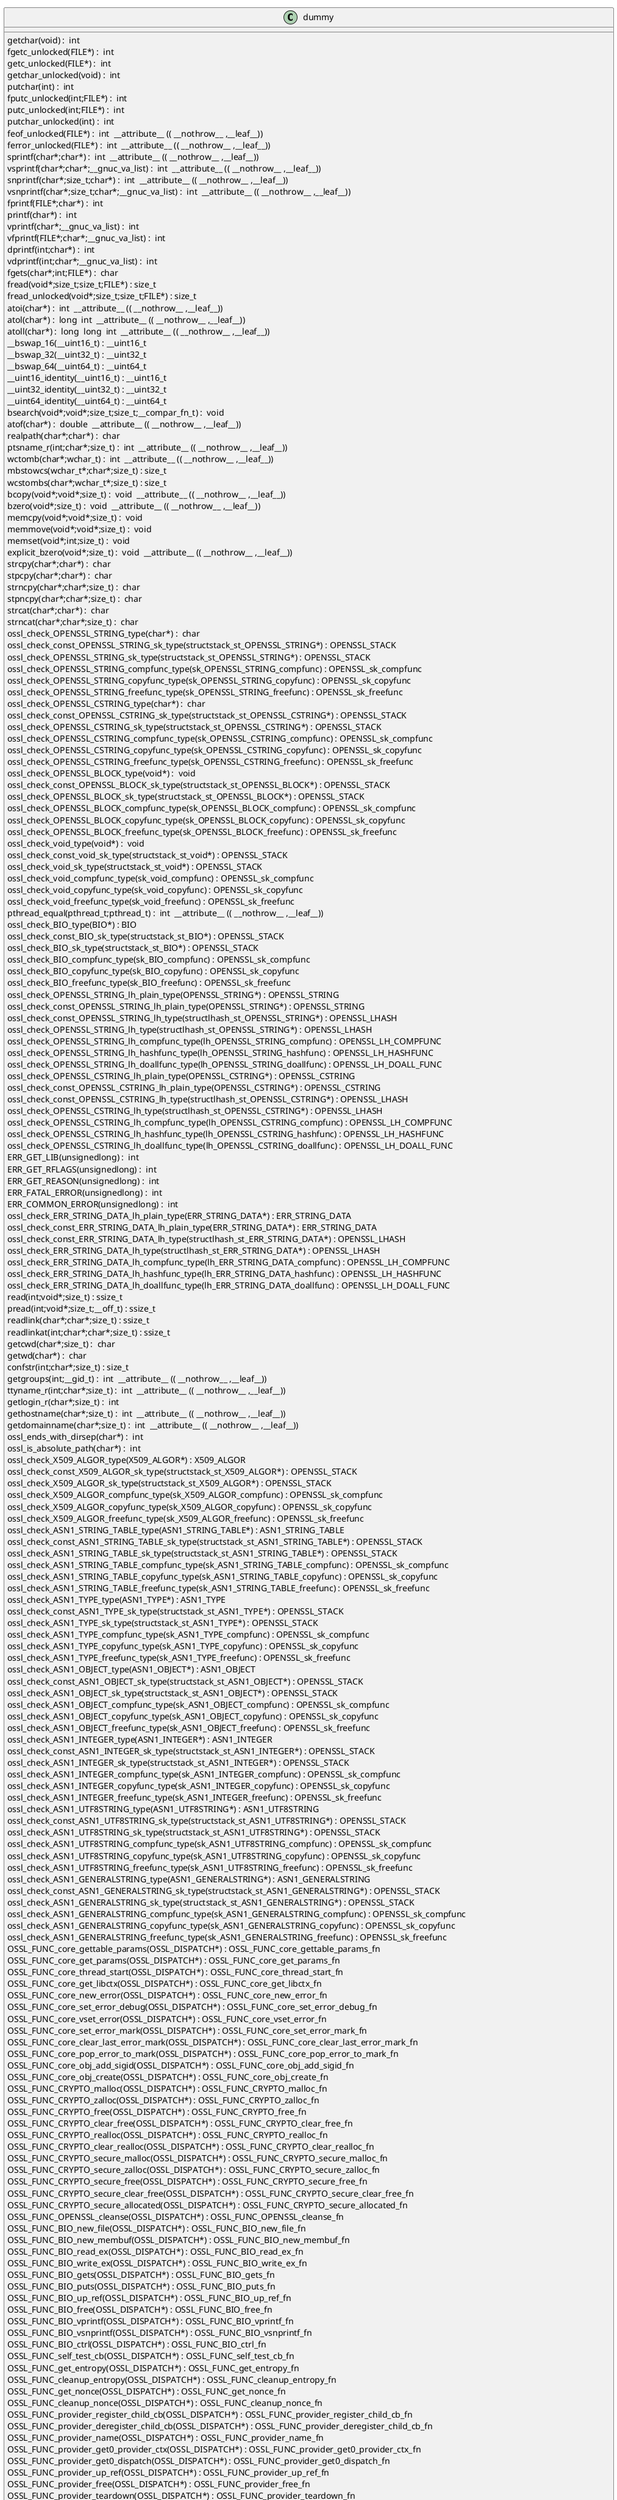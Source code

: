 @startuml
!pragma layout smetana
class dummy {
getchar(void) :  int  [[[./../.././qc/ssl/bio_ssl.c.html#742]]]
fgetc_unlocked(FILE*) :  int  [[[./../.././qc/ssl/bio_ssl.c.html#751]]]
getc_unlocked(FILE*) :  int  [[[./../.././qc/ssl/bio_ssl.c.html#761]]]
getchar_unlocked(void) :  int  [[[./../.././qc/ssl/bio_ssl.c.html#768]]]
putchar(int) :  int  [[[./../.././qc/ssl/bio_ssl.c.html#777]]]
fputc_unlocked(int;FILE*) :  int  [[[./../.././qc/ssl/bio_ssl.c.html#786]]]
putc_unlocked(int;FILE*) :  int  [[[./../.././qc/ssl/bio_ssl.c.html#796]]]
putchar_unlocked(int) :  int  [[[./../.././qc/ssl/bio_ssl.c.html#803]]]
feof_unlocked(FILE*) :  int  __attribute__ (( __nothrow__ ,__leaf__)) [[[./../.././qc/ssl/bio_ssl.c.html#809]]]
ferror_unlocked(FILE*) :  int  __attribute__ (( __nothrow__ ,__leaf__)) [[[./../.././qc/ssl/bio_ssl.c.html#816]]]
sprintf(char*;char*) :  int  __attribute__ (( __nothrow__ ,__leaf__)) [[[./../.././qc/ssl/bio_ssl.c.html#835]]]
vsprintf(char*;char*;__gnuc_va_list) :  int  __attribute__ (( __nothrow__ ,__leaf__)) [[[./../.././qc/ssl/bio_ssl.c.html#848]]]
snprintf(char*;size_t;char*) :  int  __attribute__ (( __nothrow__ ,__leaf__)) [[[./../.././qc/ssl/bio_ssl.c.html#867]]]
vsnprintf(char*;size_t;char*;__gnuc_va_list) :  int  __attribute__ (( __nothrow__ ,__leaf__)) [[[./../.././qc/ssl/bio_ssl.c.html#881]]]
fprintf(FILE*;char*) :  int  [[[./../.././qc/ssl/bio_ssl.c.html#902]]]
printf(char*) :  int  [[[./../.././qc/ssl/bio_ssl.c.html#909]]]
vprintf(char*;__gnuc_va_list) :  int  [[[./../.././qc/ssl/bio_ssl.c.html#921]]]
vfprintf(FILE*;char*;__gnuc_va_list) :  int  [[[./../.././qc/ssl/bio_ssl.c.html#931]]]
dprintf(int;char*) :  int  [[[./../.././qc/ssl/bio_ssl.c.html#946]]]
vdprintf(int;char*;__gnuc_va_list) :  int  [[[./../.././qc/ssl/bio_ssl.c.html#957]]]
fgets(char*;int;FILE*) :  char  [[[./../.././qc/ssl/bio_ssl.c.html#976]]]
fread(void*;size_t;size_t;FILE*) : size_t [[[./../.././qc/ssl/bio_ssl.c.html#1002]]]
fread_unlocked(void*;size_t;size_t;FILE*) : size_t [[[./../.././qc/ssl/bio_ssl.c.html#1029]]]
atoi(char*) :  int  __attribute__ (( __nothrow__ ,__leaf__)) [[[./../.././qc/ssl/bio_ssl.c.html#1189]]]
atol(char*) :  long  int  __attribute__ (( __nothrow__ ,__leaf__)) [[[./../.././qc/ssl/bio_ssl.c.html#1194]]]
atoll(char*) :  long  long  int  __attribute__ (( __nothrow__ ,__leaf__)) [[[./../.././qc/ssl/bio_ssl.c.html#1201]]]
__bswap_16(__uint16_t) : __uint16_t [[[./../.././qc/ssl/bio_ssl.c.html#1354]]]
__bswap_32(__uint32_t) : __uint32_t [[[./../.././qc/ssl/bio_ssl.c.html#1369]]]
__bswap_64(__uint64_t) : __uint64_t [[[./../.././qc/ssl/bio_ssl.c.html#1379]]]
__uint16_identity(__uint16_t) : __uint16_t [[[./../.././qc/ssl/bio_ssl.c.html#1391]]]
__uint32_identity(__uint32_t) : __uint32_t [[[./../.././qc/ssl/bio_ssl.c.html#1397]]]
__uint64_identity(__uint64_t) : __uint64_t [[[./../.././qc/ssl/bio_ssl.c.html#1403]]]
bsearch(void*;void*;size_t;size_t;__compar_fn_t) :  void  [[[./../.././qc/ssl/bio_ssl.c.html#2071]]]
atof(char*) :  double  __attribute__ (( __nothrow__ ,__leaf__)) [[[./../.././qc/ssl/bio_ssl.c.html#1]]]
realpath(char*;char*) :  char  [[[./../.././qc/ssl/bio_ssl.c.html#1]]]
ptsname_r(int;char*;size_t) :  int  __attribute__ (( __nothrow__ ,__leaf__)) [[[./../.././qc/ssl/bio_ssl.c.html#1]]]
wctomb(char*;wchar_t) :  int  __attribute__ (( __nothrow__ ,__leaf__)) [[[./../.././qc/ssl/bio_ssl.c.html#1]]]
mbstowcs(wchar_t*;char*;size_t) : size_t [[[./../.././qc/ssl/bio_ssl.c.html#1]]]
wcstombs(char*;wchar_t*;size_t) : size_t [[[./../.././qc/ssl/bio_ssl.c.html#1]]]
bcopy(void*;void*;size_t) :  void  __attribute__ (( __nothrow__ ,__leaf__)) [[[./../.././qc/ssl/bio_ssl.c.html#1]]]
bzero(void*;size_t) :  void  __attribute__ (( __nothrow__ ,__leaf__)) [[[./../.././qc/ssl/bio_ssl.c.html#1]]]
memcpy(void*;void*;size_t) :  void  [[[./../.././qc/ssl/bio_ssl.c.html#1]]]
memmove(void*;void*;size_t) :  void  [[[./../.././qc/ssl/bio_ssl.c.html#1]]]
memset(void*;int;size_t) :  void  [[[./../.././qc/ssl/bio_ssl.c.html#1]]]
explicit_bzero(void*;size_t) :  void  __attribute__ (( __nothrow__ ,__leaf__)) [[[./../.././qc/ssl/bio_ssl.c.html#1]]]
strcpy(char*;char*) :  char  [[[./../.././qc/ssl/bio_ssl.c.html#1]]]
stpcpy(char*;char*) :  char  [[[./../.././qc/ssl/bio_ssl.c.html#1]]]
strncpy(char*;char*;size_t) :  char  [[[./../.././qc/ssl/bio_ssl.c.html#1]]]
stpncpy(char*;char*;size_t) :  char  [[[./../.././qc/ssl/bio_ssl.c.html#1]]]
strcat(char*;char*) :  char  [[[./../.././qc/ssl/bio_ssl.c.html#1]]]
strncat(char*;char*;size_t) :  char  [[[./../.././qc/ssl/bio_ssl.c.html#1]]]
ossl_check_OPENSSL_STRING_type(char*) :  char  [[[./../.././qc/ssl/bio_ssl.c.html#1]]]
ossl_check_const_OPENSSL_STRING_sk_type(structstack_st_OPENSSL_STRING*) : OPENSSL_STACK [[[./../.././qc/ssl/bio_ssl.c.html#1]]]
ossl_check_OPENSSL_STRING_sk_type(structstack_st_OPENSSL_STRING*) : OPENSSL_STACK [[[./../.././qc/ssl/bio_ssl.c.html#1]]]
ossl_check_OPENSSL_STRING_compfunc_type(sk_OPENSSL_STRING_compfunc) : OPENSSL_sk_compfunc [[[./../.././qc/ssl/bio_ssl.c.html#1]]]
ossl_check_OPENSSL_STRING_copyfunc_type(sk_OPENSSL_STRING_copyfunc) : OPENSSL_sk_copyfunc [[[./../.././qc/ssl/bio_ssl.c.html#1]]]
ossl_check_OPENSSL_STRING_freefunc_type(sk_OPENSSL_STRING_freefunc) : OPENSSL_sk_freefunc [[[./../.././qc/ssl/bio_ssl.c.html#1]]]
ossl_check_OPENSSL_CSTRING_type(char*) :  char  [[[./../.././qc/ssl/bio_ssl.c.html#1]]]
ossl_check_const_OPENSSL_CSTRING_sk_type(structstack_st_OPENSSL_CSTRING*) : OPENSSL_STACK [[[./../.././qc/ssl/bio_ssl.c.html#1]]]
ossl_check_OPENSSL_CSTRING_sk_type(structstack_st_OPENSSL_CSTRING*) : OPENSSL_STACK [[[./../.././qc/ssl/bio_ssl.c.html#1]]]
ossl_check_OPENSSL_CSTRING_compfunc_type(sk_OPENSSL_CSTRING_compfunc) : OPENSSL_sk_compfunc [[[./../.././qc/ssl/bio_ssl.c.html#1]]]
ossl_check_OPENSSL_CSTRING_copyfunc_type(sk_OPENSSL_CSTRING_copyfunc) : OPENSSL_sk_copyfunc [[[./../.././qc/ssl/bio_ssl.c.html#1]]]
ossl_check_OPENSSL_CSTRING_freefunc_type(sk_OPENSSL_CSTRING_freefunc) : OPENSSL_sk_freefunc [[[./../.././qc/ssl/bio_ssl.c.html#1]]]
ossl_check_OPENSSL_BLOCK_type(void*) :  void  [[[./../.././qc/ssl/bio_ssl.c.html#1]]]
ossl_check_const_OPENSSL_BLOCK_sk_type(structstack_st_OPENSSL_BLOCK*) : OPENSSL_STACK [[[./../.././qc/ssl/bio_ssl.c.html#1]]]
ossl_check_OPENSSL_BLOCK_sk_type(structstack_st_OPENSSL_BLOCK*) : OPENSSL_STACK [[[./../.././qc/ssl/bio_ssl.c.html#1]]]
ossl_check_OPENSSL_BLOCK_compfunc_type(sk_OPENSSL_BLOCK_compfunc) : OPENSSL_sk_compfunc [[[./../.././qc/ssl/bio_ssl.c.html#1]]]
ossl_check_OPENSSL_BLOCK_copyfunc_type(sk_OPENSSL_BLOCK_copyfunc) : OPENSSL_sk_copyfunc [[[./../.././qc/ssl/bio_ssl.c.html#1]]]
ossl_check_OPENSSL_BLOCK_freefunc_type(sk_OPENSSL_BLOCK_freefunc) : OPENSSL_sk_freefunc [[[./../.././qc/ssl/bio_ssl.c.html#1]]]
ossl_check_void_type(void*) :  void  [[[./../.././qc/ssl/bio_ssl.c.html#1]]]
ossl_check_const_void_sk_type(structstack_st_void*) : OPENSSL_STACK [[[./../.././qc/ssl/bio_ssl.c.html#1]]]
ossl_check_void_sk_type(structstack_st_void*) : OPENSSL_STACK [[[./../.././qc/ssl/bio_ssl.c.html#1]]]
ossl_check_void_compfunc_type(sk_void_compfunc) : OPENSSL_sk_compfunc [[[./../.././qc/ssl/bio_ssl.c.html#1]]]
ossl_check_void_copyfunc_type(sk_void_copyfunc) : OPENSSL_sk_copyfunc [[[./../.././qc/ssl/bio_ssl.c.html#1]]]
ossl_check_void_freefunc_type(sk_void_freefunc) : OPENSSL_sk_freefunc [[[./../.././qc/ssl/bio_ssl.c.html#1]]]
pthread_equal(pthread_t;pthread_t) :  int  __attribute__ (( __nothrow__ ,__leaf__)) [[[./../.././qc/ssl/bio_ssl.c.html#1]]]
ossl_check_BIO_type(BIO*) : BIO [[[./../.././qc/ssl/bio_ssl.c.html#1]]]
ossl_check_const_BIO_sk_type(structstack_st_BIO*) : OPENSSL_STACK [[[./../.././qc/ssl/bio_ssl.c.html#1]]]
ossl_check_BIO_sk_type(structstack_st_BIO*) : OPENSSL_STACK [[[./../.././qc/ssl/bio_ssl.c.html#1]]]
ossl_check_BIO_compfunc_type(sk_BIO_compfunc) : OPENSSL_sk_compfunc [[[./../.././qc/ssl/bio_ssl.c.html#1]]]
ossl_check_BIO_copyfunc_type(sk_BIO_copyfunc) : OPENSSL_sk_copyfunc [[[./../.././qc/ssl/bio_ssl.c.html#1]]]
ossl_check_BIO_freefunc_type(sk_BIO_freefunc) : OPENSSL_sk_freefunc [[[./../.././qc/ssl/bio_ssl.c.html#1]]]
ossl_check_OPENSSL_STRING_lh_plain_type(OPENSSL_STRING*) : OPENSSL_STRING [[[./../.././qc/ssl/bio_ssl.c.html#1]]]
ossl_check_const_OPENSSL_STRING_lh_plain_type(OPENSSL_STRING*) : OPENSSL_STRING [[[./../.././qc/ssl/bio_ssl.c.html#1]]]
ossl_check_const_OPENSSL_STRING_lh_type(structlhash_st_OPENSSL_STRING*) : OPENSSL_LHASH [[[./../.././qc/ssl/bio_ssl.c.html#1]]]
ossl_check_OPENSSL_STRING_lh_type(structlhash_st_OPENSSL_STRING*) : OPENSSL_LHASH [[[./../.././qc/ssl/bio_ssl.c.html#1]]]
ossl_check_OPENSSL_STRING_lh_compfunc_type(lh_OPENSSL_STRING_compfunc) : OPENSSL_LH_COMPFUNC [[[./../.././qc/ssl/bio_ssl.c.html#1]]]
ossl_check_OPENSSL_STRING_lh_hashfunc_type(lh_OPENSSL_STRING_hashfunc) : OPENSSL_LH_HASHFUNC [[[./../.././qc/ssl/bio_ssl.c.html#1]]]
ossl_check_OPENSSL_STRING_lh_doallfunc_type(lh_OPENSSL_STRING_doallfunc) : OPENSSL_LH_DOALL_FUNC [[[./../.././qc/ssl/bio_ssl.c.html#1]]]
ossl_check_OPENSSL_CSTRING_lh_plain_type(OPENSSL_CSTRING*) : OPENSSL_CSTRING [[[./../.././qc/ssl/bio_ssl.c.html#1]]]
ossl_check_const_OPENSSL_CSTRING_lh_plain_type(OPENSSL_CSTRING*) : OPENSSL_CSTRING [[[./../.././qc/ssl/bio_ssl.c.html#1]]]
ossl_check_const_OPENSSL_CSTRING_lh_type(structlhash_st_OPENSSL_CSTRING*) : OPENSSL_LHASH [[[./../.././qc/ssl/bio_ssl.c.html#1]]]
ossl_check_OPENSSL_CSTRING_lh_type(structlhash_st_OPENSSL_CSTRING*) : OPENSSL_LHASH [[[./../.././qc/ssl/bio_ssl.c.html#1]]]
ossl_check_OPENSSL_CSTRING_lh_compfunc_type(lh_OPENSSL_CSTRING_compfunc) : OPENSSL_LH_COMPFUNC [[[./../.././qc/ssl/bio_ssl.c.html#1]]]
ossl_check_OPENSSL_CSTRING_lh_hashfunc_type(lh_OPENSSL_CSTRING_hashfunc) : OPENSSL_LH_HASHFUNC [[[./../.././qc/ssl/bio_ssl.c.html#1]]]
ossl_check_OPENSSL_CSTRING_lh_doallfunc_type(lh_OPENSSL_CSTRING_doallfunc) : OPENSSL_LH_DOALL_FUNC [[[./../.././qc/ssl/bio_ssl.c.html#1]]]
ERR_GET_LIB(unsignedlong) :  int  [[[./../.././qc/ssl/bio_ssl.c.html#1]]]
ERR_GET_RFLAGS(unsignedlong) :  int  [[[./../.././qc/ssl/bio_ssl.c.html#1]]]
ERR_GET_REASON(unsignedlong) :  int  [[[./../.././qc/ssl/bio_ssl.c.html#1]]]
ERR_FATAL_ERROR(unsignedlong) :  int  [[[./../.././qc/ssl/bio_ssl.c.html#1]]]
ERR_COMMON_ERROR(unsignedlong) :  int  [[[./../.././qc/ssl/bio_ssl.c.html#1]]]
ossl_check_ERR_STRING_DATA_lh_plain_type(ERR_STRING_DATA*) : ERR_STRING_DATA [[[./../.././qc/ssl/bio_ssl.c.html#1]]]
ossl_check_const_ERR_STRING_DATA_lh_plain_type(ERR_STRING_DATA*) : ERR_STRING_DATA [[[./../.././qc/ssl/bio_ssl.c.html#1]]]
ossl_check_const_ERR_STRING_DATA_lh_type(structlhash_st_ERR_STRING_DATA*) : OPENSSL_LHASH [[[./../.././qc/ssl/bio_ssl.c.html#1]]]
ossl_check_ERR_STRING_DATA_lh_type(structlhash_st_ERR_STRING_DATA*) : OPENSSL_LHASH [[[./../.././qc/ssl/bio_ssl.c.html#1]]]
ossl_check_ERR_STRING_DATA_lh_compfunc_type(lh_ERR_STRING_DATA_compfunc) : OPENSSL_LH_COMPFUNC [[[./../.././qc/ssl/bio_ssl.c.html#1]]]
ossl_check_ERR_STRING_DATA_lh_hashfunc_type(lh_ERR_STRING_DATA_hashfunc) : OPENSSL_LH_HASHFUNC [[[./../.././qc/ssl/bio_ssl.c.html#1]]]
ossl_check_ERR_STRING_DATA_lh_doallfunc_type(lh_ERR_STRING_DATA_doallfunc) : OPENSSL_LH_DOALL_FUNC [[[./../.././qc/ssl/bio_ssl.c.html#1]]]
read(int;void*;size_t) : ssize_t [[[./../.././qc/ssl/bio_ssl.c.html#1]]]
pread(int;void*;size_t;__off_t) : ssize_t [[[./../.././qc/ssl/bio_ssl.c.html#1]]]
readlink(char*;char*;size_t) : ssize_t [[[./../.././qc/ssl/bio_ssl.c.html#1]]]
readlinkat(int;char*;char*;size_t) : ssize_t [[[./../.././qc/ssl/bio_ssl.c.html#1]]]
getcwd(char*;size_t) :  char  [[[./../.././qc/ssl/bio_ssl.c.html#1]]]
getwd(char*) :  char  [[[./../.././qc/ssl/bio_ssl.c.html#1]]]
confstr(int;char*;size_t) : size_t [[[./../.././qc/ssl/bio_ssl.c.html#1]]]
getgroups(int;__gid_t) :  int  __attribute__ (( __nothrow__ ,__leaf__)) [[[./../.././qc/ssl/bio_ssl.c.html#1]]]
ttyname_r(int;char*;size_t) :  int  __attribute__ (( __nothrow__ ,__leaf__)) [[[./../.././qc/ssl/bio_ssl.c.html#1]]]
getlogin_r(char*;size_t) :  int  [[[./../.././qc/ssl/bio_ssl.c.html#1]]]
gethostname(char*;size_t) :  int  __attribute__ (( __nothrow__ ,__leaf__)) [[[./../.././qc/ssl/bio_ssl.c.html#1]]]
getdomainname(char*;size_t) :  int  __attribute__ (( __nothrow__ ,__leaf__)) [[[./../.././qc/ssl/bio_ssl.c.html#1]]]
ossl_ends_with_dirsep(char*) :  int  [[[./../.././qc/ssl/bio_ssl.c.html#1]]]
ossl_is_absolute_path(char*) :  int  [[[./../.././qc/ssl/bio_ssl.c.html#1]]]
ossl_check_X509_ALGOR_type(X509_ALGOR*) : X509_ALGOR [[[./../.././qc/ssl/bio_ssl.c.html#1]]]
ossl_check_const_X509_ALGOR_sk_type(structstack_st_X509_ALGOR*) : OPENSSL_STACK [[[./../.././qc/ssl/bio_ssl.c.html#1]]]
ossl_check_X509_ALGOR_sk_type(structstack_st_X509_ALGOR*) : OPENSSL_STACK [[[./../.././qc/ssl/bio_ssl.c.html#1]]]
ossl_check_X509_ALGOR_compfunc_type(sk_X509_ALGOR_compfunc) : OPENSSL_sk_compfunc [[[./../.././qc/ssl/bio_ssl.c.html#1]]]
ossl_check_X509_ALGOR_copyfunc_type(sk_X509_ALGOR_copyfunc) : OPENSSL_sk_copyfunc [[[./../.././qc/ssl/bio_ssl.c.html#1]]]
ossl_check_X509_ALGOR_freefunc_type(sk_X509_ALGOR_freefunc) : OPENSSL_sk_freefunc [[[./../.././qc/ssl/bio_ssl.c.html#1]]]
ossl_check_ASN1_STRING_TABLE_type(ASN1_STRING_TABLE*) : ASN1_STRING_TABLE [[[./../.././qc/ssl/bio_ssl.c.html#1]]]
ossl_check_const_ASN1_STRING_TABLE_sk_type(structstack_st_ASN1_STRING_TABLE*) : OPENSSL_STACK [[[./../.././qc/ssl/bio_ssl.c.html#1]]]
ossl_check_ASN1_STRING_TABLE_sk_type(structstack_st_ASN1_STRING_TABLE*) : OPENSSL_STACK [[[./../.././qc/ssl/bio_ssl.c.html#1]]]
ossl_check_ASN1_STRING_TABLE_compfunc_type(sk_ASN1_STRING_TABLE_compfunc) : OPENSSL_sk_compfunc [[[./../.././qc/ssl/bio_ssl.c.html#1]]]
ossl_check_ASN1_STRING_TABLE_copyfunc_type(sk_ASN1_STRING_TABLE_copyfunc) : OPENSSL_sk_copyfunc [[[./../.././qc/ssl/bio_ssl.c.html#1]]]
ossl_check_ASN1_STRING_TABLE_freefunc_type(sk_ASN1_STRING_TABLE_freefunc) : OPENSSL_sk_freefunc [[[./../.././qc/ssl/bio_ssl.c.html#1]]]
ossl_check_ASN1_TYPE_type(ASN1_TYPE*) : ASN1_TYPE [[[./../.././qc/ssl/bio_ssl.c.html#1]]]
ossl_check_const_ASN1_TYPE_sk_type(structstack_st_ASN1_TYPE*) : OPENSSL_STACK [[[./../.././qc/ssl/bio_ssl.c.html#1]]]
ossl_check_ASN1_TYPE_sk_type(structstack_st_ASN1_TYPE*) : OPENSSL_STACK [[[./../.././qc/ssl/bio_ssl.c.html#1]]]
ossl_check_ASN1_TYPE_compfunc_type(sk_ASN1_TYPE_compfunc) : OPENSSL_sk_compfunc [[[./../.././qc/ssl/bio_ssl.c.html#1]]]
ossl_check_ASN1_TYPE_copyfunc_type(sk_ASN1_TYPE_copyfunc) : OPENSSL_sk_copyfunc [[[./../.././qc/ssl/bio_ssl.c.html#1]]]
ossl_check_ASN1_TYPE_freefunc_type(sk_ASN1_TYPE_freefunc) : OPENSSL_sk_freefunc [[[./../.././qc/ssl/bio_ssl.c.html#1]]]
ossl_check_ASN1_OBJECT_type(ASN1_OBJECT*) : ASN1_OBJECT [[[./../.././qc/ssl/bio_ssl.c.html#1]]]
ossl_check_const_ASN1_OBJECT_sk_type(structstack_st_ASN1_OBJECT*) : OPENSSL_STACK [[[./../.././qc/ssl/bio_ssl.c.html#1]]]
ossl_check_ASN1_OBJECT_sk_type(structstack_st_ASN1_OBJECT*) : OPENSSL_STACK [[[./../.././qc/ssl/bio_ssl.c.html#1]]]
ossl_check_ASN1_OBJECT_compfunc_type(sk_ASN1_OBJECT_compfunc) : OPENSSL_sk_compfunc [[[./../.././qc/ssl/bio_ssl.c.html#1]]]
ossl_check_ASN1_OBJECT_copyfunc_type(sk_ASN1_OBJECT_copyfunc) : OPENSSL_sk_copyfunc [[[./../.././qc/ssl/bio_ssl.c.html#1]]]
ossl_check_ASN1_OBJECT_freefunc_type(sk_ASN1_OBJECT_freefunc) : OPENSSL_sk_freefunc [[[./../.././qc/ssl/bio_ssl.c.html#1]]]
ossl_check_ASN1_INTEGER_type(ASN1_INTEGER*) : ASN1_INTEGER [[[./../.././qc/ssl/bio_ssl.c.html#1]]]
ossl_check_const_ASN1_INTEGER_sk_type(structstack_st_ASN1_INTEGER*) : OPENSSL_STACK [[[./../.././qc/ssl/bio_ssl.c.html#1]]]
ossl_check_ASN1_INTEGER_sk_type(structstack_st_ASN1_INTEGER*) : OPENSSL_STACK [[[./../.././qc/ssl/bio_ssl.c.html#1]]]
ossl_check_ASN1_INTEGER_compfunc_type(sk_ASN1_INTEGER_compfunc) : OPENSSL_sk_compfunc [[[./../.././qc/ssl/bio_ssl.c.html#1]]]
ossl_check_ASN1_INTEGER_copyfunc_type(sk_ASN1_INTEGER_copyfunc) : OPENSSL_sk_copyfunc [[[./../.././qc/ssl/bio_ssl.c.html#1]]]
ossl_check_ASN1_INTEGER_freefunc_type(sk_ASN1_INTEGER_freefunc) : OPENSSL_sk_freefunc [[[./../.././qc/ssl/bio_ssl.c.html#1]]]
ossl_check_ASN1_UTF8STRING_type(ASN1_UTF8STRING*) : ASN1_UTF8STRING [[[./../.././qc/ssl/bio_ssl.c.html#1]]]
ossl_check_const_ASN1_UTF8STRING_sk_type(structstack_st_ASN1_UTF8STRING*) : OPENSSL_STACK [[[./../.././qc/ssl/bio_ssl.c.html#1]]]
ossl_check_ASN1_UTF8STRING_sk_type(structstack_st_ASN1_UTF8STRING*) : OPENSSL_STACK [[[./../.././qc/ssl/bio_ssl.c.html#1]]]
ossl_check_ASN1_UTF8STRING_compfunc_type(sk_ASN1_UTF8STRING_compfunc) : OPENSSL_sk_compfunc [[[./../.././qc/ssl/bio_ssl.c.html#1]]]
ossl_check_ASN1_UTF8STRING_copyfunc_type(sk_ASN1_UTF8STRING_copyfunc) : OPENSSL_sk_copyfunc [[[./../.././qc/ssl/bio_ssl.c.html#1]]]
ossl_check_ASN1_UTF8STRING_freefunc_type(sk_ASN1_UTF8STRING_freefunc) : OPENSSL_sk_freefunc [[[./../.././qc/ssl/bio_ssl.c.html#1]]]
ossl_check_ASN1_GENERALSTRING_type(ASN1_GENERALSTRING*) : ASN1_GENERALSTRING [[[./../.././qc/ssl/bio_ssl.c.html#1]]]
ossl_check_const_ASN1_GENERALSTRING_sk_type(structstack_st_ASN1_GENERALSTRING*) : OPENSSL_STACK [[[./../.././qc/ssl/bio_ssl.c.html#1]]]
ossl_check_ASN1_GENERALSTRING_sk_type(structstack_st_ASN1_GENERALSTRING*) : OPENSSL_STACK [[[./../.././qc/ssl/bio_ssl.c.html#1]]]
ossl_check_ASN1_GENERALSTRING_compfunc_type(sk_ASN1_GENERALSTRING_compfunc) : OPENSSL_sk_compfunc [[[./../.././qc/ssl/bio_ssl.c.html#1]]]
ossl_check_ASN1_GENERALSTRING_copyfunc_type(sk_ASN1_GENERALSTRING_copyfunc) : OPENSSL_sk_copyfunc [[[./../.././qc/ssl/bio_ssl.c.html#1]]]
ossl_check_ASN1_GENERALSTRING_freefunc_type(sk_ASN1_GENERALSTRING_freefunc) : OPENSSL_sk_freefunc [[[./../.././qc/ssl/bio_ssl.c.html#1]]]
OSSL_FUNC_core_gettable_params(OSSL_DISPATCH*) : OSSL_FUNC_core_gettable_params_fn [[[./../.././qc/ssl/bio_ssl.c.html#1]]]
OSSL_FUNC_core_get_params(OSSL_DISPATCH*) : OSSL_FUNC_core_get_params_fn [[[./../.././qc/ssl/bio_ssl.c.html#1]]]
OSSL_FUNC_core_thread_start(OSSL_DISPATCH*) : OSSL_FUNC_core_thread_start_fn [[[./../.././qc/ssl/bio_ssl.c.html#1]]]
OSSL_FUNC_core_get_libctx(OSSL_DISPATCH*) : OSSL_FUNC_core_get_libctx_fn [[[./../.././qc/ssl/bio_ssl.c.html#1]]]
OSSL_FUNC_core_new_error(OSSL_DISPATCH*) : OSSL_FUNC_core_new_error_fn [[[./../.././qc/ssl/bio_ssl.c.html#1]]]
OSSL_FUNC_core_set_error_debug(OSSL_DISPATCH*) : OSSL_FUNC_core_set_error_debug_fn [[[./../.././qc/ssl/bio_ssl.c.html#1]]]
OSSL_FUNC_core_vset_error(OSSL_DISPATCH*) : OSSL_FUNC_core_vset_error_fn [[[./../.././qc/ssl/bio_ssl.c.html#1]]]
OSSL_FUNC_core_set_error_mark(OSSL_DISPATCH*) : OSSL_FUNC_core_set_error_mark_fn [[[./../.././qc/ssl/bio_ssl.c.html#1]]]
OSSL_FUNC_core_clear_last_error_mark(OSSL_DISPATCH*) : OSSL_FUNC_core_clear_last_error_mark_fn [[[./../.././qc/ssl/bio_ssl.c.html#1]]]
OSSL_FUNC_core_pop_error_to_mark(OSSL_DISPATCH*) : OSSL_FUNC_core_pop_error_to_mark_fn [[[./../.././qc/ssl/bio_ssl.c.html#1]]]
OSSL_FUNC_core_obj_add_sigid(OSSL_DISPATCH*) : OSSL_FUNC_core_obj_add_sigid_fn [[[./../.././qc/ssl/bio_ssl.c.html#1]]]
OSSL_FUNC_core_obj_create(OSSL_DISPATCH*) : OSSL_FUNC_core_obj_create_fn [[[./../.././qc/ssl/bio_ssl.c.html#1]]]
OSSL_FUNC_CRYPTO_malloc(OSSL_DISPATCH*) : OSSL_FUNC_CRYPTO_malloc_fn [[[./../.././qc/ssl/bio_ssl.c.html#1]]]
OSSL_FUNC_CRYPTO_zalloc(OSSL_DISPATCH*) : OSSL_FUNC_CRYPTO_zalloc_fn [[[./../.././qc/ssl/bio_ssl.c.html#1]]]
OSSL_FUNC_CRYPTO_free(OSSL_DISPATCH*) : OSSL_FUNC_CRYPTO_free_fn [[[./../.././qc/ssl/bio_ssl.c.html#1]]]
OSSL_FUNC_CRYPTO_clear_free(OSSL_DISPATCH*) : OSSL_FUNC_CRYPTO_clear_free_fn [[[./../.././qc/ssl/bio_ssl.c.html#1]]]
OSSL_FUNC_CRYPTO_realloc(OSSL_DISPATCH*) : OSSL_FUNC_CRYPTO_realloc_fn [[[./../.././qc/ssl/bio_ssl.c.html#1]]]
OSSL_FUNC_CRYPTO_clear_realloc(OSSL_DISPATCH*) : OSSL_FUNC_CRYPTO_clear_realloc_fn [[[./../.././qc/ssl/bio_ssl.c.html#1]]]
OSSL_FUNC_CRYPTO_secure_malloc(OSSL_DISPATCH*) : OSSL_FUNC_CRYPTO_secure_malloc_fn [[[./../.././qc/ssl/bio_ssl.c.html#1]]]
OSSL_FUNC_CRYPTO_secure_zalloc(OSSL_DISPATCH*) : OSSL_FUNC_CRYPTO_secure_zalloc_fn [[[./../.././qc/ssl/bio_ssl.c.html#1]]]
OSSL_FUNC_CRYPTO_secure_free(OSSL_DISPATCH*) : OSSL_FUNC_CRYPTO_secure_free_fn [[[./../.././qc/ssl/bio_ssl.c.html#1]]]
OSSL_FUNC_CRYPTO_secure_clear_free(OSSL_DISPATCH*) : OSSL_FUNC_CRYPTO_secure_clear_free_fn [[[./../.././qc/ssl/bio_ssl.c.html#1]]]
OSSL_FUNC_CRYPTO_secure_allocated(OSSL_DISPATCH*) : OSSL_FUNC_CRYPTO_secure_allocated_fn [[[./../.././qc/ssl/bio_ssl.c.html#1]]]
OSSL_FUNC_OPENSSL_cleanse(OSSL_DISPATCH*) : OSSL_FUNC_OPENSSL_cleanse_fn [[[./../.././qc/ssl/bio_ssl.c.html#1]]]
OSSL_FUNC_BIO_new_file(OSSL_DISPATCH*) : OSSL_FUNC_BIO_new_file_fn [[[./../.././qc/ssl/bio_ssl.c.html#1]]]
OSSL_FUNC_BIO_new_membuf(OSSL_DISPATCH*) : OSSL_FUNC_BIO_new_membuf_fn [[[./../.././qc/ssl/bio_ssl.c.html#1]]]
OSSL_FUNC_BIO_read_ex(OSSL_DISPATCH*) : OSSL_FUNC_BIO_read_ex_fn [[[./../.././qc/ssl/bio_ssl.c.html#1]]]
OSSL_FUNC_BIO_write_ex(OSSL_DISPATCH*) : OSSL_FUNC_BIO_write_ex_fn [[[./../.././qc/ssl/bio_ssl.c.html#1]]]
OSSL_FUNC_BIO_gets(OSSL_DISPATCH*) : OSSL_FUNC_BIO_gets_fn [[[./../.././qc/ssl/bio_ssl.c.html#1]]]
OSSL_FUNC_BIO_puts(OSSL_DISPATCH*) : OSSL_FUNC_BIO_puts_fn [[[./../.././qc/ssl/bio_ssl.c.html#1]]]
OSSL_FUNC_BIO_up_ref(OSSL_DISPATCH*) : OSSL_FUNC_BIO_up_ref_fn [[[./../.././qc/ssl/bio_ssl.c.html#1]]]
OSSL_FUNC_BIO_free(OSSL_DISPATCH*) : OSSL_FUNC_BIO_free_fn [[[./../.././qc/ssl/bio_ssl.c.html#1]]]
OSSL_FUNC_BIO_vprintf(OSSL_DISPATCH*) : OSSL_FUNC_BIO_vprintf_fn [[[./../.././qc/ssl/bio_ssl.c.html#1]]]
OSSL_FUNC_BIO_vsnprintf(OSSL_DISPATCH*) : OSSL_FUNC_BIO_vsnprintf_fn [[[./../.././qc/ssl/bio_ssl.c.html#1]]]
OSSL_FUNC_BIO_ctrl(OSSL_DISPATCH*) : OSSL_FUNC_BIO_ctrl_fn [[[./../.././qc/ssl/bio_ssl.c.html#1]]]
OSSL_FUNC_self_test_cb(OSSL_DISPATCH*) : OSSL_FUNC_self_test_cb_fn [[[./../.././qc/ssl/bio_ssl.c.html#1]]]
OSSL_FUNC_get_entropy(OSSL_DISPATCH*) : OSSL_FUNC_get_entropy_fn [[[./../.././qc/ssl/bio_ssl.c.html#1]]]
OSSL_FUNC_cleanup_entropy(OSSL_DISPATCH*) : OSSL_FUNC_cleanup_entropy_fn [[[./../.././qc/ssl/bio_ssl.c.html#1]]]
OSSL_FUNC_get_nonce(OSSL_DISPATCH*) : OSSL_FUNC_get_nonce_fn [[[./../.././qc/ssl/bio_ssl.c.html#1]]]
OSSL_FUNC_cleanup_nonce(OSSL_DISPATCH*) : OSSL_FUNC_cleanup_nonce_fn [[[./../.././qc/ssl/bio_ssl.c.html#1]]]
OSSL_FUNC_provider_register_child_cb(OSSL_DISPATCH*) : OSSL_FUNC_provider_register_child_cb_fn [[[./../.././qc/ssl/bio_ssl.c.html#1]]]
OSSL_FUNC_provider_deregister_child_cb(OSSL_DISPATCH*) : OSSL_FUNC_provider_deregister_child_cb_fn [[[./../.././qc/ssl/bio_ssl.c.html#1]]]
OSSL_FUNC_provider_name(OSSL_DISPATCH*) : OSSL_FUNC_provider_name_fn [[[./../.././qc/ssl/bio_ssl.c.html#1]]]
OSSL_FUNC_provider_get0_provider_ctx(OSSL_DISPATCH*) : OSSL_FUNC_provider_get0_provider_ctx_fn [[[./../.././qc/ssl/bio_ssl.c.html#1]]]
OSSL_FUNC_provider_get0_dispatch(OSSL_DISPATCH*) : OSSL_FUNC_provider_get0_dispatch_fn [[[./../.././qc/ssl/bio_ssl.c.html#1]]]
OSSL_FUNC_provider_up_ref(OSSL_DISPATCH*) : OSSL_FUNC_provider_up_ref_fn [[[./../.././qc/ssl/bio_ssl.c.html#1]]]
OSSL_FUNC_provider_free(OSSL_DISPATCH*) : OSSL_FUNC_provider_free_fn [[[./../.././qc/ssl/bio_ssl.c.html#1]]]
OSSL_FUNC_provider_teardown(OSSL_DISPATCH*) : OSSL_FUNC_provider_teardown_fn [[[./../.././qc/ssl/bio_ssl.c.html#1]]]
OSSL_FUNC_provider_gettable_params(OSSL_DISPATCH*) : OSSL_FUNC_provider_gettable_params_fn [[[./../.././qc/ssl/bio_ssl.c.html#1]]]
OSSL_FUNC_provider_get_params(OSSL_DISPATCH*) : OSSL_FUNC_provider_get_params_fn [[[./../.././qc/ssl/bio_ssl.c.html#1]]]
OSSL_FUNC_provider_query_operation(OSSL_DISPATCH*) : OSSL_FUNC_provider_query_operation_fn [[[./../.././qc/ssl/bio_ssl.c.html#1]]]
OSSL_FUNC_provider_unquery_operation(OSSL_DISPATCH*) : OSSL_FUNC_provider_unquery_operation_fn [[[./../.././qc/ssl/bio_ssl.c.html#1]]]
OSSL_FUNC_provider_get_reason_strings(OSSL_DISPATCH*) : OSSL_FUNC_provider_get_reason_strings_fn [[[./../.././qc/ssl/bio_ssl.c.html#1]]]
OSSL_FUNC_provider_get_capabilities(OSSL_DISPATCH*) : OSSL_FUNC_provider_get_capabilities_fn [[[./../.././qc/ssl/bio_ssl.c.html#1]]]
OSSL_FUNC_provider_self_test(OSSL_DISPATCH*) : OSSL_FUNC_provider_self_test_fn [[[./../.././qc/ssl/bio_ssl.c.html#1]]]
OSSL_FUNC_digest_newctx(OSSL_DISPATCH*) : OSSL_FUNC_digest_newctx_fn [[[./../.././qc/ssl/bio_ssl.c.html#1]]]
OSSL_FUNC_digest_init(OSSL_DISPATCH*) : OSSL_FUNC_digest_init_fn [[[./../.././qc/ssl/bio_ssl.c.html#1]]]
OSSL_FUNC_digest_update(OSSL_DISPATCH*) : OSSL_FUNC_digest_update_fn [[[./../.././qc/ssl/bio_ssl.c.html#1]]]
OSSL_FUNC_digest_final(OSSL_DISPATCH*) : OSSL_FUNC_digest_final_fn [[[./../.././qc/ssl/bio_ssl.c.html#1]]]
OSSL_FUNC_digest_digest(OSSL_DISPATCH*) : OSSL_FUNC_digest_digest_fn [[[./../.././qc/ssl/bio_ssl.c.html#1]]]
OSSL_FUNC_digest_freectx(OSSL_DISPATCH*) : OSSL_FUNC_digest_freectx_fn [[[./../.././qc/ssl/bio_ssl.c.html#1]]]
OSSL_FUNC_digest_dupctx(OSSL_DISPATCH*) : OSSL_FUNC_digest_dupctx_fn [[[./../.././qc/ssl/bio_ssl.c.html#1]]]
OSSL_FUNC_digest_get_params(OSSL_DISPATCH*) : OSSL_FUNC_digest_get_params_fn [[[./../.././qc/ssl/bio_ssl.c.html#1]]]
OSSL_FUNC_digest_set_ctx_params(OSSL_DISPATCH*) : OSSL_FUNC_digest_set_ctx_params_fn [[[./../.././qc/ssl/bio_ssl.c.html#1]]]
OSSL_FUNC_digest_get_ctx_params(OSSL_DISPATCH*) : OSSL_FUNC_digest_get_ctx_params_fn [[[./../.././qc/ssl/bio_ssl.c.html#1]]]
OSSL_FUNC_digest_gettable_params(OSSL_DISPATCH*) : OSSL_FUNC_digest_gettable_params_fn [[[./../.././qc/ssl/bio_ssl.c.html#1]]]
OSSL_FUNC_digest_settable_ctx_params(OSSL_DISPATCH*) : OSSL_FUNC_digest_settable_ctx_params_fn [[[./../.././qc/ssl/bio_ssl.c.html#1]]]
OSSL_FUNC_digest_gettable_ctx_params(OSSL_DISPATCH*) : OSSL_FUNC_digest_gettable_ctx_params_fn [[[./../.././qc/ssl/bio_ssl.c.html#1]]]
OSSL_FUNC_cipher_newctx(OSSL_DISPATCH*) : OSSL_FUNC_cipher_newctx_fn [[[./../.././qc/ssl/bio_ssl.c.html#1]]]
OSSL_FUNC_cipher_encrypt_init(OSSL_DISPATCH*) : OSSL_FUNC_cipher_encrypt_init_fn [[[./../.././qc/ssl/bio_ssl.c.html#1]]]
OSSL_FUNC_cipher_decrypt_init(OSSL_DISPATCH*) : OSSL_FUNC_cipher_decrypt_init_fn [[[./../.././qc/ssl/bio_ssl.c.html#1]]]
OSSL_FUNC_cipher_update(OSSL_DISPATCH*) : OSSL_FUNC_cipher_update_fn [[[./../.././qc/ssl/bio_ssl.c.html#1]]]
OSSL_FUNC_cipher_final(OSSL_DISPATCH*) : OSSL_FUNC_cipher_final_fn [[[./../.././qc/ssl/bio_ssl.c.html#1]]]
OSSL_FUNC_cipher_cipher(OSSL_DISPATCH*) : OSSL_FUNC_cipher_cipher_fn [[[./../.././qc/ssl/bio_ssl.c.html#1]]]
OSSL_FUNC_cipher_freectx(OSSL_DISPATCH*) : OSSL_FUNC_cipher_freectx_fn [[[./../.././qc/ssl/bio_ssl.c.html#1]]]
OSSL_FUNC_cipher_dupctx(OSSL_DISPATCH*) : OSSL_FUNC_cipher_dupctx_fn [[[./../.././qc/ssl/bio_ssl.c.html#1]]]
OSSL_FUNC_cipher_get_params(OSSL_DISPATCH*) : OSSL_FUNC_cipher_get_params_fn [[[./../.././qc/ssl/bio_ssl.c.html#1]]]
OSSL_FUNC_cipher_get_ctx_params(OSSL_DISPATCH*) : OSSL_FUNC_cipher_get_ctx_params_fn [[[./../.././qc/ssl/bio_ssl.c.html#1]]]
OSSL_FUNC_cipher_set_ctx_params(OSSL_DISPATCH*) : OSSL_FUNC_cipher_set_ctx_params_fn [[[./../.././qc/ssl/bio_ssl.c.html#1]]]
OSSL_FUNC_cipher_gettable_params(OSSL_DISPATCH*) : OSSL_FUNC_cipher_gettable_params_fn [[[./../.././qc/ssl/bio_ssl.c.html#1]]]
OSSL_FUNC_cipher_settable_ctx_params(OSSL_DISPATCH*) : OSSL_FUNC_cipher_settable_ctx_params_fn [[[./../.././qc/ssl/bio_ssl.c.html#1]]]
OSSL_FUNC_cipher_gettable_ctx_params(OSSL_DISPATCH*) : OSSL_FUNC_cipher_gettable_ctx_params_fn [[[./../.././qc/ssl/bio_ssl.c.html#1]]]
OSSL_FUNC_mac_newctx(OSSL_DISPATCH*) : OSSL_FUNC_mac_newctx_fn [[[./../.././qc/ssl/bio_ssl.c.html#1]]]
OSSL_FUNC_mac_dupctx(OSSL_DISPATCH*) : OSSL_FUNC_mac_dupctx_fn [[[./../.././qc/ssl/bio_ssl.c.html#1]]]
OSSL_FUNC_mac_freectx(OSSL_DISPATCH*) : OSSL_FUNC_mac_freectx_fn [[[./../.././qc/ssl/bio_ssl.c.html#1]]]
OSSL_FUNC_mac_init(OSSL_DISPATCH*) : OSSL_FUNC_mac_init_fn [[[./../.././qc/ssl/bio_ssl.c.html#1]]]
OSSL_FUNC_mac_update(OSSL_DISPATCH*) : OSSL_FUNC_mac_update_fn [[[./../.././qc/ssl/bio_ssl.c.html#1]]]
OSSL_FUNC_mac_final(OSSL_DISPATCH*) : OSSL_FUNC_mac_final_fn [[[./../.././qc/ssl/bio_ssl.c.html#1]]]
OSSL_FUNC_mac_gettable_params(OSSL_DISPATCH*) : OSSL_FUNC_mac_gettable_params_fn [[[./../.././qc/ssl/bio_ssl.c.html#1]]]
OSSL_FUNC_mac_gettable_ctx_params(OSSL_DISPATCH*) : OSSL_FUNC_mac_gettable_ctx_params_fn [[[./../.././qc/ssl/bio_ssl.c.html#1]]]
OSSL_FUNC_mac_settable_ctx_params(OSSL_DISPATCH*) : OSSL_FUNC_mac_settable_ctx_params_fn [[[./../.././qc/ssl/bio_ssl.c.html#1]]]
OSSL_FUNC_mac_get_params(OSSL_DISPATCH*) : OSSL_FUNC_mac_get_params_fn [[[./../.././qc/ssl/bio_ssl.c.html#1]]]
OSSL_FUNC_mac_get_ctx_params(OSSL_DISPATCH*) : OSSL_FUNC_mac_get_ctx_params_fn [[[./../.././qc/ssl/bio_ssl.c.html#1]]]
OSSL_FUNC_mac_set_ctx_params(OSSL_DISPATCH*) : OSSL_FUNC_mac_set_ctx_params_fn [[[./../.././qc/ssl/bio_ssl.c.html#1]]]
OSSL_FUNC_kdf_newctx(OSSL_DISPATCH*) : OSSL_FUNC_kdf_newctx_fn [[[./../.././qc/ssl/bio_ssl.c.html#1]]]
OSSL_FUNC_kdf_dupctx(OSSL_DISPATCH*) : OSSL_FUNC_kdf_dupctx_fn [[[./../.././qc/ssl/bio_ssl.c.html#1]]]
OSSL_FUNC_kdf_freectx(OSSL_DISPATCH*) : OSSL_FUNC_kdf_freectx_fn [[[./../.././qc/ssl/bio_ssl.c.html#1]]]
OSSL_FUNC_kdf_reset(OSSL_DISPATCH*) : OSSL_FUNC_kdf_reset_fn [[[./../.././qc/ssl/bio_ssl.c.html#1]]]
OSSL_FUNC_kdf_derive(OSSL_DISPATCH*) : OSSL_FUNC_kdf_derive_fn [[[./../.././qc/ssl/bio_ssl.c.html#1]]]
OSSL_FUNC_kdf_gettable_params(OSSL_DISPATCH*) : OSSL_FUNC_kdf_gettable_params_fn [[[./../.././qc/ssl/bio_ssl.c.html#1]]]
OSSL_FUNC_kdf_gettable_ctx_params(OSSL_DISPATCH*) : OSSL_FUNC_kdf_gettable_ctx_params_fn [[[./../.././qc/ssl/bio_ssl.c.html#1]]]
OSSL_FUNC_kdf_settable_ctx_params(OSSL_DISPATCH*) : OSSL_FUNC_kdf_settable_ctx_params_fn [[[./../.././qc/ssl/bio_ssl.c.html#1]]]
OSSL_FUNC_kdf_get_params(OSSL_DISPATCH*) : OSSL_FUNC_kdf_get_params_fn [[[./../.././qc/ssl/bio_ssl.c.html#1]]]
OSSL_FUNC_kdf_get_ctx_params(OSSL_DISPATCH*) : OSSL_FUNC_kdf_get_ctx_params_fn [[[./../.././qc/ssl/bio_ssl.c.html#1]]]
OSSL_FUNC_kdf_set_ctx_params(OSSL_DISPATCH*) : OSSL_FUNC_kdf_set_ctx_params_fn [[[./../.././qc/ssl/bio_ssl.c.html#1]]]
OSSL_FUNC_rand_newctx(OSSL_DISPATCH*) : OSSL_FUNC_rand_newctx_fn [[[./../.././qc/ssl/bio_ssl.c.html#1]]]
OSSL_FUNC_rand_freectx(OSSL_DISPATCH*) : OSSL_FUNC_rand_freectx_fn [[[./../.././qc/ssl/bio_ssl.c.html#1]]]
OSSL_FUNC_rand_instantiate(OSSL_DISPATCH*) : OSSL_FUNC_rand_instantiate_fn [[[./../.././qc/ssl/bio_ssl.c.html#1]]]
OSSL_FUNC_rand_uninstantiate(OSSL_DISPATCH*) : OSSL_FUNC_rand_uninstantiate_fn [[[./../.././qc/ssl/bio_ssl.c.html#1]]]
OSSL_FUNC_rand_generate(OSSL_DISPATCH*) : OSSL_FUNC_rand_generate_fn [[[./../.././qc/ssl/bio_ssl.c.html#1]]]
OSSL_FUNC_rand_reseed(OSSL_DISPATCH*) : OSSL_FUNC_rand_reseed_fn [[[./../.././qc/ssl/bio_ssl.c.html#1]]]
OSSL_FUNC_rand_nonce(OSSL_DISPATCH*) : OSSL_FUNC_rand_nonce_fn [[[./../.././qc/ssl/bio_ssl.c.html#1]]]
OSSL_FUNC_rand_enable_locking(OSSL_DISPATCH*) : OSSL_FUNC_rand_enable_locking_fn [[[./../.././qc/ssl/bio_ssl.c.html#1]]]
OSSL_FUNC_rand_lock(OSSL_DISPATCH*) : OSSL_FUNC_rand_lock_fn [[[./../.././qc/ssl/bio_ssl.c.html#1]]]
OSSL_FUNC_rand_unlock(OSSL_DISPATCH*) : OSSL_FUNC_rand_unlock_fn [[[./../.././qc/ssl/bio_ssl.c.html#1]]]
OSSL_FUNC_rand_gettable_params(OSSL_DISPATCH*) : OSSL_FUNC_rand_gettable_params_fn [[[./../.././qc/ssl/bio_ssl.c.html#1]]]
OSSL_FUNC_rand_gettable_ctx_params(OSSL_DISPATCH*) : OSSL_FUNC_rand_gettable_ctx_params_fn [[[./../.././qc/ssl/bio_ssl.c.html#1]]]
OSSL_FUNC_rand_settable_ctx_params(OSSL_DISPATCH*) : OSSL_FUNC_rand_settable_ctx_params_fn [[[./../.././qc/ssl/bio_ssl.c.html#1]]]
OSSL_FUNC_rand_get_params(OSSL_DISPATCH*) : OSSL_FUNC_rand_get_params_fn [[[./../.././qc/ssl/bio_ssl.c.html#1]]]
OSSL_FUNC_rand_get_ctx_params(OSSL_DISPATCH*) : OSSL_FUNC_rand_get_ctx_params_fn [[[./../.././qc/ssl/bio_ssl.c.html#1]]]
OSSL_FUNC_rand_set_ctx_params(OSSL_DISPATCH*) : OSSL_FUNC_rand_set_ctx_params_fn [[[./../.././qc/ssl/bio_ssl.c.html#1]]]
OSSL_FUNC_rand_set_callbacks(OSSL_DISPATCH*) : OSSL_FUNC_rand_set_callbacks_fn [[[./../.././qc/ssl/bio_ssl.c.html#1]]]
OSSL_FUNC_rand_verify_zeroization(OSSL_DISPATCH*) : OSSL_FUNC_rand_verify_zeroization_fn [[[./../.././qc/ssl/bio_ssl.c.html#1]]]
OSSL_FUNC_rand_get_seed(OSSL_DISPATCH*) : OSSL_FUNC_rand_get_seed_fn [[[./../.././qc/ssl/bio_ssl.c.html#1]]]
OSSL_FUNC_rand_clear_seed(OSSL_DISPATCH*) : OSSL_FUNC_rand_clear_seed_fn [[[./../.././qc/ssl/bio_ssl.c.html#1]]]
OSSL_FUNC_keymgmt_new(OSSL_DISPATCH*) : OSSL_FUNC_keymgmt_new_fn [[[./../.././qc/ssl/bio_ssl.c.html#1]]]
OSSL_FUNC_keymgmt_gen_init(OSSL_DISPATCH*) : OSSL_FUNC_keymgmt_gen_init_fn [[[./../.././qc/ssl/bio_ssl.c.html#1]]]
OSSL_FUNC_keymgmt_gen_set_template(OSSL_DISPATCH*) : OSSL_FUNC_keymgmt_gen_set_template_fn [[[./../.././qc/ssl/bio_ssl.c.html#1]]]
OSSL_FUNC_keymgmt_gen_set_params(OSSL_DISPATCH*) : OSSL_FUNC_keymgmt_gen_set_params_fn [[[./../.././qc/ssl/bio_ssl.c.html#1]]]
OSSL_FUNC_keymgmt_gen_settable_params(OSSL_DISPATCH*) : OSSL_FUNC_keymgmt_gen_settable_params_fn [[[./../.././qc/ssl/bio_ssl.c.html#1]]]
OSSL_FUNC_keymgmt_gen(OSSL_DISPATCH*) : OSSL_FUNC_keymgmt_gen_fn [[[./../.././qc/ssl/bio_ssl.c.html#1]]]
OSSL_FUNC_keymgmt_gen_cleanup(OSSL_DISPATCH*) : OSSL_FUNC_keymgmt_gen_cleanup_fn [[[./../.././qc/ssl/bio_ssl.c.html#1]]]
OSSL_FUNC_keymgmt_load(OSSL_DISPATCH*) : OSSL_FUNC_keymgmt_load_fn [[[./../.././qc/ssl/bio_ssl.c.html#1]]]
OSSL_FUNC_keymgmt_free(OSSL_DISPATCH*) : OSSL_FUNC_keymgmt_free_fn [[[./../.././qc/ssl/bio_ssl.c.html#1]]]
OSSL_FUNC_keymgmt_get_params(OSSL_DISPATCH*) : OSSL_FUNC_keymgmt_get_params_fn [[[./../.././qc/ssl/bio_ssl.c.html#1]]]
OSSL_FUNC_keymgmt_gettable_params(OSSL_DISPATCH*) : OSSL_FUNC_keymgmt_gettable_params_fn [[[./../.././qc/ssl/bio_ssl.c.html#1]]]
OSSL_FUNC_keymgmt_set_params(OSSL_DISPATCH*) : OSSL_FUNC_keymgmt_set_params_fn [[[./../.././qc/ssl/bio_ssl.c.html#1]]]
OSSL_FUNC_keymgmt_settable_params(OSSL_DISPATCH*) : OSSL_FUNC_keymgmt_settable_params_fn [[[./../.././qc/ssl/bio_ssl.c.html#1]]]
OSSL_FUNC_keymgmt_query_operation_name(OSSL_DISPATCH*) : OSSL_FUNC_keymgmt_query_operation_name_fn [[[./../.././qc/ssl/bio_ssl.c.html#1]]]
OSSL_FUNC_keymgmt_has(OSSL_DISPATCH*) : OSSL_FUNC_keymgmt_has_fn [[[./../.././qc/ssl/bio_ssl.c.html#1]]]
OSSL_FUNC_keymgmt_validate(OSSL_DISPATCH*) : OSSL_FUNC_keymgmt_validate_fn [[[./../.././qc/ssl/bio_ssl.c.html#1]]]
OSSL_FUNC_keymgmt_match(OSSL_DISPATCH*) : OSSL_FUNC_keymgmt_match_fn [[[./../.././qc/ssl/bio_ssl.c.html#1]]]
OSSL_FUNC_keymgmt_import(OSSL_DISPATCH*) : OSSL_FUNC_keymgmt_import_fn [[[./../.././qc/ssl/bio_ssl.c.html#1]]]
OSSL_FUNC_keymgmt_import_types(OSSL_DISPATCH*) : OSSL_FUNC_keymgmt_import_types_fn [[[./../.././qc/ssl/bio_ssl.c.html#1]]]
OSSL_FUNC_keymgmt_export(OSSL_DISPATCH*) : OSSL_FUNC_keymgmt_export_fn [[[./../.././qc/ssl/bio_ssl.c.html#1]]]
OSSL_FUNC_keymgmt_export_types(OSSL_DISPATCH*) : OSSL_FUNC_keymgmt_export_types_fn [[[./../.././qc/ssl/bio_ssl.c.html#1]]]
OSSL_FUNC_keymgmt_dup(OSSL_DISPATCH*) : OSSL_FUNC_keymgmt_dup_fn [[[./../.././qc/ssl/bio_ssl.c.html#1]]]
OSSL_FUNC_keyexch_newctx(OSSL_DISPATCH*) : OSSL_FUNC_keyexch_newctx_fn [[[./../.././qc/ssl/bio_ssl.c.html#1]]]
OSSL_FUNC_keyexch_init(OSSL_DISPATCH*) : OSSL_FUNC_keyexch_init_fn [[[./../.././qc/ssl/bio_ssl.c.html#1]]]
OSSL_FUNC_keyexch_derive(OSSL_DISPATCH*) : OSSL_FUNC_keyexch_derive_fn [[[./../.././qc/ssl/bio_ssl.c.html#1]]]
OSSL_FUNC_keyexch_set_peer(OSSL_DISPATCH*) : OSSL_FUNC_keyexch_set_peer_fn [[[./../.././qc/ssl/bio_ssl.c.html#1]]]
OSSL_FUNC_keyexch_freectx(OSSL_DISPATCH*) : OSSL_FUNC_keyexch_freectx_fn [[[./../.././qc/ssl/bio_ssl.c.html#1]]]
OSSL_FUNC_keyexch_dupctx(OSSL_DISPATCH*) : OSSL_FUNC_keyexch_dupctx_fn [[[./../.././qc/ssl/bio_ssl.c.html#1]]]
OSSL_FUNC_keyexch_set_ctx_params(OSSL_DISPATCH*) : OSSL_FUNC_keyexch_set_ctx_params_fn [[[./../.././qc/ssl/bio_ssl.c.html#1]]]
OSSL_FUNC_keyexch_settable_ctx_params(OSSL_DISPATCH*) : OSSL_FUNC_keyexch_settable_ctx_params_fn [[[./../.././qc/ssl/bio_ssl.c.html#1]]]
OSSL_FUNC_keyexch_get_ctx_params(OSSL_DISPATCH*) : OSSL_FUNC_keyexch_get_ctx_params_fn [[[./../.././qc/ssl/bio_ssl.c.html#1]]]
OSSL_FUNC_keyexch_gettable_ctx_params(OSSL_DISPATCH*) : OSSL_FUNC_keyexch_gettable_ctx_params_fn [[[./../.././qc/ssl/bio_ssl.c.html#1]]]
OSSL_FUNC_signature_newctx(OSSL_DISPATCH*) : OSSL_FUNC_signature_newctx_fn [[[./../.././qc/ssl/bio_ssl.c.html#1]]]
OSSL_FUNC_signature_sign_init(OSSL_DISPATCH*) : OSSL_FUNC_signature_sign_init_fn [[[./../.././qc/ssl/bio_ssl.c.html#1]]]
OSSL_FUNC_signature_sign(OSSL_DISPATCH*) : OSSL_FUNC_signature_sign_fn [[[./../.././qc/ssl/bio_ssl.c.html#1]]]
OSSL_FUNC_signature_verify_init(OSSL_DISPATCH*) : OSSL_FUNC_signature_verify_init_fn [[[./../.././qc/ssl/bio_ssl.c.html#1]]]
OSSL_FUNC_signature_verify(OSSL_DISPATCH*) : OSSL_FUNC_signature_verify_fn [[[./../.././qc/ssl/bio_ssl.c.html#1]]]
OSSL_FUNC_signature_verify_recover_init(OSSL_DISPATCH*) : OSSL_FUNC_signature_verify_recover_init_fn [[[./../.././qc/ssl/bio_ssl.c.html#1]]]
OSSL_FUNC_signature_verify_recover(OSSL_DISPATCH*) : OSSL_FUNC_signature_verify_recover_fn [[[./../.././qc/ssl/bio_ssl.c.html#1]]]
OSSL_FUNC_signature_digest_sign_init(OSSL_DISPATCH*) : OSSL_FUNC_signature_digest_sign_init_fn [[[./../.././qc/ssl/bio_ssl.c.html#1]]]
OSSL_FUNC_signature_digest_sign_update(OSSL_DISPATCH*) : OSSL_FUNC_signature_digest_sign_update_fn [[[./../.././qc/ssl/bio_ssl.c.html#1]]]
OSSL_FUNC_signature_digest_sign_final(OSSL_DISPATCH*) : OSSL_FUNC_signature_digest_sign_final_fn [[[./../.././qc/ssl/bio_ssl.c.html#1]]]
OSSL_FUNC_signature_digest_sign(OSSL_DISPATCH*) : OSSL_FUNC_signature_digest_sign_fn [[[./../.././qc/ssl/bio_ssl.c.html#1]]]
OSSL_FUNC_signature_digest_verify_init(OSSL_DISPATCH*) : OSSL_FUNC_signature_digest_verify_init_fn [[[./../.././qc/ssl/bio_ssl.c.html#1]]]
OSSL_FUNC_signature_digest_verify_update(OSSL_DISPATCH*) : OSSL_FUNC_signature_digest_verify_update_fn [[[./../.././qc/ssl/bio_ssl.c.html#1]]]
OSSL_FUNC_signature_digest_verify_final(OSSL_DISPATCH*) : OSSL_FUNC_signature_digest_verify_final_fn [[[./../.././qc/ssl/bio_ssl.c.html#1]]]
OSSL_FUNC_signature_digest_verify(OSSL_DISPATCH*) : OSSL_FUNC_signature_digest_verify_fn [[[./../.././qc/ssl/bio_ssl.c.html#1]]]
OSSL_FUNC_signature_freectx(OSSL_DISPATCH*) : OSSL_FUNC_signature_freectx_fn [[[./../.././qc/ssl/bio_ssl.c.html#1]]]
OSSL_FUNC_signature_dupctx(OSSL_DISPATCH*) : OSSL_FUNC_signature_dupctx_fn [[[./../.././qc/ssl/bio_ssl.c.html#1]]]
OSSL_FUNC_signature_get_ctx_params(OSSL_DISPATCH*) : OSSL_FUNC_signature_get_ctx_params_fn [[[./../.././qc/ssl/bio_ssl.c.html#1]]]
OSSL_FUNC_signature_gettable_ctx_params(OSSL_DISPATCH*) : OSSL_FUNC_signature_gettable_ctx_params_fn [[[./../.././qc/ssl/bio_ssl.c.html#1]]]
OSSL_FUNC_signature_set_ctx_params(OSSL_DISPATCH*) : OSSL_FUNC_signature_set_ctx_params_fn [[[./../.././qc/ssl/bio_ssl.c.html#1]]]
OSSL_FUNC_signature_settable_ctx_params(OSSL_DISPATCH*) : OSSL_FUNC_signature_settable_ctx_params_fn [[[./../.././qc/ssl/bio_ssl.c.html#1]]]
OSSL_FUNC_signature_get_ctx_md_params(OSSL_DISPATCH*) : OSSL_FUNC_signature_get_ctx_md_params_fn [[[./../.././qc/ssl/bio_ssl.c.html#1]]]
OSSL_FUNC_signature_gettable_ctx_md_params(OSSL_DISPATCH*) : OSSL_FUNC_signature_gettable_ctx_md_params_fn [[[./../.././qc/ssl/bio_ssl.c.html#1]]]
OSSL_FUNC_signature_set_ctx_md_params(OSSL_DISPATCH*) : OSSL_FUNC_signature_set_ctx_md_params_fn [[[./../.././qc/ssl/bio_ssl.c.html#1]]]
OSSL_FUNC_signature_settable_ctx_md_params(OSSL_DISPATCH*) : OSSL_FUNC_signature_settable_ctx_md_params_fn [[[./../.././qc/ssl/bio_ssl.c.html#1]]]
OSSL_FUNC_asym_cipher_newctx(OSSL_DISPATCH*) : OSSL_FUNC_asym_cipher_newctx_fn [[[./../.././qc/ssl/bio_ssl.c.html#1]]]
OSSL_FUNC_asym_cipher_encrypt_init(OSSL_DISPATCH*) : OSSL_FUNC_asym_cipher_encrypt_init_fn [[[./../.././qc/ssl/bio_ssl.c.html#1]]]
OSSL_FUNC_asym_cipher_encrypt(OSSL_DISPATCH*) : OSSL_FUNC_asym_cipher_encrypt_fn [[[./../.././qc/ssl/bio_ssl.c.html#1]]]
OSSL_FUNC_asym_cipher_decrypt_init(OSSL_DISPATCH*) : OSSL_FUNC_asym_cipher_decrypt_init_fn [[[./../.././qc/ssl/bio_ssl.c.html#1]]]
OSSL_FUNC_asym_cipher_decrypt(OSSL_DISPATCH*) : OSSL_FUNC_asym_cipher_decrypt_fn [[[./../.././qc/ssl/bio_ssl.c.html#1]]]
OSSL_FUNC_asym_cipher_freectx(OSSL_DISPATCH*) : OSSL_FUNC_asym_cipher_freectx_fn [[[./../.././qc/ssl/bio_ssl.c.html#1]]]
OSSL_FUNC_asym_cipher_dupctx(OSSL_DISPATCH*) : OSSL_FUNC_asym_cipher_dupctx_fn [[[./../.././qc/ssl/bio_ssl.c.html#1]]]
OSSL_FUNC_asym_cipher_get_ctx_params(OSSL_DISPATCH*) : OSSL_FUNC_asym_cipher_get_ctx_params_fn [[[./../.././qc/ssl/bio_ssl.c.html#1]]]
OSSL_FUNC_asym_cipher_gettable_ctx_params(OSSL_DISPATCH*) : OSSL_FUNC_asym_cipher_gettable_ctx_params_fn [[[./../.././qc/ssl/bio_ssl.c.html#1]]]
OSSL_FUNC_asym_cipher_set_ctx_params(OSSL_DISPATCH*) : OSSL_FUNC_asym_cipher_set_ctx_params_fn [[[./../.././qc/ssl/bio_ssl.c.html#1]]]
OSSL_FUNC_asym_cipher_settable_ctx_params(OSSL_DISPATCH*) : OSSL_FUNC_asym_cipher_settable_ctx_params_fn [[[./../.././qc/ssl/bio_ssl.c.html#1]]]
OSSL_FUNC_kem_newctx(OSSL_DISPATCH*) : OSSL_FUNC_kem_newctx_fn [[[./../.././qc/ssl/bio_ssl.c.html#1]]]
OSSL_FUNC_kem_encapsulate_init(OSSL_DISPATCH*) : OSSL_FUNC_kem_encapsulate_init_fn [[[./../.././qc/ssl/bio_ssl.c.html#1]]]
OSSL_FUNC_kem_auth_encapsulate_init(OSSL_DISPATCH*) : OSSL_FUNC_kem_auth_encapsulate_init_fn [[[./../.././qc/ssl/bio_ssl.c.html#1]]]
OSSL_FUNC_kem_encapsulate(OSSL_DISPATCH*) : OSSL_FUNC_kem_encapsulate_fn [[[./../.././qc/ssl/bio_ssl.c.html#1]]]
OSSL_FUNC_kem_decapsulate_init(OSSL_DISPATCH*) : OSSL_FUNC_kem_decapsulate_init_fn [[[./../.././qc/ssl/bio_ssl.c.html#1]]]
OSSL_FUNC_kem_auth_decapsulate_init(OSSL_DISPATCH*) : OSSL_FUNC_kem_auth_decapsulate_init_fn [[[./../.././qc/ssl/bio_ssl.c.html#1]]]
OSSL_FUNC_kem_decapsulate(OSSL_DISPATCH*) : OSSL_FUNC_kem_decapsulate_fn [[[./../.././qc/ssl/bio_ssl.c.html#1]]]
OSSL_FUNC_kem_freectx(OSSL_DISPATCH*) : OSSL_FUNC_kem_freectx_fn [[[./../.././qc/ssl/bio_ssl.c.html#1]]]
OSSL_FUNC_kem_dupctx(OSSL_DISPATCH*) : OSSL_FUNC_kem_dupctx_fn [[[./../.././qc/ssl/bio_ssl.c.html#1]]]
OSSL_FUNC_kem_get_ctx_params(OSSL_DISPATCH*) : OSSL_FUNC_kem_get_ctx_params_fn [[[./../.././qc/ssl/bio_ssl.c.html#1]]]
OSSL_FUNC_kem_gettable_ctx_params(OSSL_DISPATCH*) : OSSL_FUNC_kem_gettable_ctx_params_fn [[[./../.././qc/ssl/bio_ssl.c.html#1]]]
OSSL_FUNC_kem_set_ctx_params(OSSL_DISPATCH*) : OSSL_FUNC_kem_set_ctx_params_fn [[[./../.././qc/ssl/bio_ssl.c.html#1]]]
OSSL_FUNC_kem_settable_ctx_params(OSSL_DISPATCH*) : OSSL_FUNC_kem_settable_ctx_params_fn [[[./../.././qc/ssl/bio_ssl.c.html#1]]]
OSSL_FUNC_encoder_newctx(OSSL_DISPATCH*) : OSSL_FUNC_encoder_newctx_fn [[[./../.././qc/ssl/bio_ssl.c.html#1]]]
OSSL_FUNC_encoder_freectx(OSSL_DISPATCH*) : OSSL_FUNC_encoder_freectx_fn [[[./../.././qc/ssl/bio_ssl.c.html#1]]]
OSSL_FUNC_encoder_get_params(OSSL_DISPATCH*) : OSSL_FUNC_encoder_get_params_fn [[[./../.././qc/ssl/bio_ssl.c.html#1]]]
OSSL_FUNC_encoder_gettable_params(OSSL_DISPATCH*) : OSSL_FUNC_encoder_gettable_params_fn [[[./../.././qc/ssl/bio_ssl.c.html#1]]]
OSSL_FUNC_encoder_set_ctx_params(OSSL_DISPATCH*) : OSSL_FUNC_encoder_set_ctx_params_fn [[[./../.././qc/ssl/bio_ssl.c.html#1]]]
OSSL_FUNC_encoder_settable_ctx_params(OSSL_DISPATCH*) : OSSL_FUNC_encoder_settable_ctx_params_fn [[[./../.././qc/ssl/bio_ssl.c.html#1]]]
OSSL_FUNC_encoder_does_selection(OSSL_DISPATCH*) : OSSL_FUNC_encoder_does_selection_fn [[[./../.././qc/ssl/bio_ssl.c.html#1]]]
OSSL_FUNC_encoder_encode(OSSL_DISPATCH*) : OSSL_FUNC_encoder_encode_fn [[[./../.././qc/ssl/bio_ssl.c.html#1]]]
OSSL_FUNC_encoder_import_object(OSSL_DISPATCH*) : OSSL_FUNC_encoder_import_object_fn [[[./../.././qc/ssl/bio_ssl.c.html#1]]]
OSSL_FUNC_encoder_free_object(OSSL_DISPATCH*) : OSSL_FUNC_encoder_free_object_fn [[[./../.././qc/ssl/bio_ssl.c.html#1]]]
OSSL_FUNC_decoder_newctx(OSSL_DISPATCH*) : OSSL_FUNC_decoder_newctx_fn [[[./../.././qc/ssl/bio_ssl.c.html#1]]]
OSSL_FUNC_decoder_freectx(OSSL_DISPATCH*) : OSSL_FUNC_decoder_freectx_fn [[[./../.././qc/ssl/bio_ssl.c.html#1]]]
OSSL_FUNC_decoder_get_params(OSSL_DISPATCH*) : OSSL_FUNC_decoder_get_params_fn [[[./../.././qc/ssl/bio_ssl.c.html#1]]]
OSSL_FUNC_decoder_gettable_params(OSSL_DISPATCH*) : OSSL_FUNC_decoder_gettable_params_fn [[[./../.././qc/ssl/bio_ssl.c.html#1]]]
OSSL_FUNC_decoder_set_ctx_params(OSSL_DISPATCH*) : OSSL_FUNC_decoder_set_ctx_params_fn [[[./../.././qc/ssl/bio_ssl.c.html#1]]]
OSSL_FUNC_decoder_settable_ctx_params(OSSL_DISPATCH*) : OSSL_FUNC_decoder_settable_ctx_params_fn [[[./../.././qc/ssl/bio_ssl.c.html#1]]]
OSSL_FUNC_decoder_does_selection(OSSL_DISPATCH*) : OSSL_FUNC_decoder_does_selection_fn [[[./../.././qc/ssl/bio_ssl.c.html#1]]]
OSSL_FUNC_decoder_decode(OSSL_DISPATCH*) : OSSL_FUNC_decoder_decode_fn [[[./../.././qc/ssl/bio_ssl.c.html#1]]]
OSSL_FUNC_decoder_export_object(OSSL_DISPATCH*) : OSSL_FUNC_decoder_export_object_fn [[[./../.././qc/ssl/bio_ssl.c.html#1]]]
OSSL_FUNC_store_open(OSSL_DISPATCH*) : OSSL_FUNC_store_open_fn [[[./../.././qc/ssl/bio_ssl.c.html#1]]]
OSSL_FUNC_store_attach(OSSL_DISPATCH*) : OSSL_FUNC_store_attach_fn [[[./../.././qc/ssl/bio_ssl.c.html#1]]]
OSSL_FUNC_store_settable_ctx_params(OSSL_DISPATCH*) : OSSL_FUNC_store_settable_ctx_params_fn [[[./../.././qc/ssl/bio_ssl.c.html#1]]]
OSSL_FUNC_store_set_ctx_params(OSSL_DISPATCH*) : OSSL_FUNC_store_set_ctx_params_fn [[[./../.././qc/ssl/bio_ssl.c.html#1]]]
OSSL_FUNC_store_load(OSSL_DISPATCH*) : OSSL_FUNC_store_load_fn [[[./../.././qc/ssl/bio_ssl.c.html#1]]]
OSSL_FUNC_store_eof(OSSL_DISPATCH*) : OSSL_FUNC_store_eof_fn [[[./../.././qc/ssl/bio_ssl.c.html#1]]]
OSSL_FUNC_store_close(OSSL_DISPATCH*) : OSSL_FUNC_store_close_fn [[[./../.././qc/ssl/bio_ssl.c.html#1]]]
OSSL_FUNC_store_export_object(OSSL_DISPATCH*) : OSSL_FUNC_store_export_object_fn [[[./../.././qc/ssl/bio_ssl.c.html#1]]]
ossl_check_X509_NAME_type(X509_NAME*) : X509_NAME [[[./../.././qc/ssl/bio_ssl.c.html#1]]]
ossl_check_const_X509_NAME_sk_type(structstack_st_X509_NAME*) : OPENSSL_STACK [[[./../.././qc/ssl/bio_ssl.c.html#1]]]
ossl_check_X509_NAME_sk_type(structstack_st_X509_NAME*) : OPENSSL_STACK [[[./../.././qc/ssl/bio_ssl.c.html#1]]]
ossl_check_X509_NAME_compfunc_type(sk_X509_NAME_compfunc) : OPENSSL_sk_compfunc [[[./../.././qc/ssl/bio_ssl.c.html#1]]]
ossl_check_X509_NAME_copyfunc_type(sk_X509_NAME_copyfunc) : OPENSSL_sk_copyfunc [[[./../.././qc/ssl/bio_ssl.c.html#1]]]
ossl_check_X509_NAME_freefunc_type(sk_X509_NAME_freefunc) : OPENSSL_sk_freefunc [[[./../.././qc/ssl/bio_ssl.c.html#1]]]
ossl_check_X509_type(X509*) : X509 [[[./../.././qc/ssl/bio_ssl.c.html#1]]]
ossl_check_const_X509_sk_type(structstack_st_X509*) : OPENSSL_STACK [[[./../.././qc/ssl/bio_ssl.c.html#1]]]
ossl_check_X509_sk_type(structstack_st_X509*) : OPENSSL_STACK [[[./../.././qc/ssl/bio_ssl.c.html#1]]]
ossl_check_X509_compfunc_type(sk_X509_compfunc) : OPENSSL_sk_compfunc [[[./../.././qc/ssl/bio_ssl.c.html#1]]]
ossl_check_X509_copyfunc_type(sk_X509_copyfunc) : OPENSSL_sk_copyfunc [[[./../.././qc/ssl/bio_ssl.c.html#1]]]
ossl_check_X509_freefunc_type(sk_X509_freefunc) : OPENSSL_sk_freefunc [[[./../.././qc/ssl/bio_ssl.c.html#1]]]
ossl_check_X509_REVOKED_type(X509_REVOKED*) : X509_REVOKED [[[./../.././qc/ssl/bio_ssl.c.html#1]]]
ossl_check_const_X509_REVOKED_sk_type(structstack_st_X509_REVOKED*) : OPENSSL_STACK [[[./../.././qc/ssl/bio_ssl.c.html#1]]]
ossl_check_X509_REVOKED_sk_type(structstack_st_X509_REVOKED*) : OPENSSL_STACK [[[./../.././qc/ssl/bio_ssl.c.html#1]]]
ossl_check_X509_REVOKED_compfunc_type(sk_X509_REVOKED_compfunc) : OPENSSL_sk_compfunc [[[./../.././qc/ssl/bio_ssl.c.html#1]]]
ossl_check_X509_REVOKED_copyfunc_type(sk_X509_REVOKED_copyfunc) : OPENSSL_sk_copyfunc [[[./../.././qc/ssl/bio_ssl.c.html#1]]]
ossl_check_X509_REVOKED_freefunc_type(sk_X509_REVOKED_freefunc) : OPENSSL_sk_freefunc [[[./../.././qc/ssl/bio_ssl.c.html#1]]]
ossl_check_X509_CRL_type(X509_CRL*) : X509_CRL [[[./../.././qc/ssl/bio_ssl.c.html#1]]]
ossl_check_const_X509_CRL_sk_type(structstack_st_X509_CRL*) : OPENSSL_STACK [[[./../.././qc/ssl/bio_ssl.c.html#1]]]
ossl_check_X509_CRL_sk_type(structstack_st_X509_CRL*) : OPENSSL_STACK [[[./../.././qc/ssl/bio_ssl.c.html#1]]]
ossl_check_X509_CRL_compfunc_type(sk_X509_CRL_compfunc) : OPENSSL_sk_compfunc [[[./../.././qc/ssl/bio_ssl.c.html#1]]]
ossl_check_X509_CRL_copyfunc_type(sk_X509_CRL_copyfunc) : OPENSSL_sk_copyfunc [[[./../.././qc/ssl/bio_ssl.c.html#1]]]
ossl_check_X509_CRL_freefunc_type(sk_X509_CRL_freefunc) : OPENSSL_sk_freefunc [[[./../.././qc/ssl/bio_ssl.c.html#1]]]
ossl_check_X509_NAME_ENTRY_type(X509_NAME_ENTRY*) : X509_NAME_ENTRY [[[./../.././qc/ssl/bio_ssl.c.html#1]]]
ossl_check_const_X509_NAME_ENTRY_sk_type(structstack_st_X509_NAME_ENTRY*) : OPENSSL_STACK [[[./../.././qc/ssl/bio_ssl.c.html#1]]]
ossl_check_X509_NAME_ENTRY_sk_type(structstack_st_X509_NAME_ENTRY*) : OPENSSL_STACK [[[./../.././qc/ssl/bio_ssl.c.html#1]]]
ossl_check_X509_NAME_ENTRY_compfunc_type(sk_X509_NAME_ENTRY_compfunc) : OPENSSL_sk_compfunc [[[./../.././qc/ssl/bio_ssl.c.html#1]]]
ossl_check_X509_NAME_ENTRY_copyfunc_type(sk_X509_NAME_ENTRY_copyfunc) : OPENSSL_sk_copyfunc [[[./../.././qc/ssl/bio_ssl.c.html#1]]]
ossl_check_X509_NAME_ENTRY_freefunc_type(sk_X509_NAME_ENTRY_freefunc) : OPENSSL_sk_freefunc [[[./../.././qc/ssl/bio_ssl.c.html#1]]]
ossl_check_X509_EXTENSION_type(X509_EXTENSION*) : X509_EXTENSION [[[./../.././qc/ssl/bio_ssl.c.html#1]]]
ossl_check_const_X509_EXTENSION_sk_type(structstack_st_X509_EXTENSION*) : OPENSSL_STACK [[[./../.././qc/ssl/bio_ssl.c.html#1]]]
ossl_check_X509_EXTENSION_sk_type(structstack_st_X509_EXTENSION*) : OPENSSL_STACK [[[./../.././qc/ssl/bio_ssl.c.html#1]]]
ossl_check_X509_EXTENSION_compfunc_type(sk_X509_EXTENSION_compfunc) : OPENSSL_sk_compfunc [[[./../.././qc/ssl/bio_ssl.c.html#1]]]
ossl_check_X509_EXTENSION_copyfunc_type(sk_X509_EXTENSION_copyfunc) : OPENSSL_sk_copyfunc [[[./../.././qc/ssl/bio_ssl.c.html#1]]]
ossl_check_X509_EXTENSION_freefunc_type(sk_X509_EXTENSION_freefunc) : OPENSSL_sk_freefunc [[[./../.././qc/ssl/bio_ssl.c.html#1]]]
ossl_check_X509_ATTRIBUTE_type(X509_ATTRIBUTE*) : X509_ATTRIBUTE [[[./../.././qc/ssl/bio_ssl.c.html#1]]]
ossl_check_const_X509_ATTRIBUTE_sk_type(structstack_st_X509_ATTRIBUTE*) : OPENSSL_STACK [[[./../.././qc/ssl/bio_ssl.c.html#1]]]
ossl_check_X509_ATTRIBUTE_sk_type(structstack_st_X509_ATTRIBUTE*) : OPENSSL_STACK [[[./../.././qc/ssl/bio_ssl.c.html#1]]]
ossl_check_X509_ATTRIBUTE_compfunc_type(sk_X509_ATTRIBUTE_compfunc) : OPENSSL_sk_compfunc [[[./../.././qc/ssl/bio_ssl.c.html#1]]]
ossl_check_X509_ATTRIBUTE_copyfunc_type(sk_X509_ATTRIBUTE_copyfunc) : OPENSSL_sk_copyfunc [[[./../.././qc/ssl/bio_ssl.c.html#1]]]
ossl_check_X509_ATTRIBUTE_freefunc_type(sk_X509_ATTRIBUTE_freefunc) : OPENSSL_sk_freefunc [[[./../.././qc/ssl/bio_ssl.c.html#1]]]
ossl_check_X509_INFO_type(X509_INFO*) : X509_INFO [[[./../.././qc/ssl/bio_ssl.c.html#1]]]
ossl_check_const_X509_INFO_sk_type(structstack_st_X509_INFO*) : OPENSSL_STACK [[[./../.././qc/ssl/bio_ssl.c.html#1]]]
ossl_check_X509_INFO_sk_type(structstack_st_X509_INFO*) : OPENSSL_STACK [[[./../.././qc/ssl/bio_ssl.c.html#1]]]
ossl_check_X509_INFO_compfunc_type(sk_X509_INFO_compfunc) : OPENSSL_sk_compfunc [[[./../.././qc/ssl/bio_ssl.c.html#1]]]
ossl_check_X509_INFO_copyfunc_type(sk_X509_INFO_copyfunc) : OPENSSL_sk_copyfunc [[[./../.././qc/ssl/bio_ssl.c.html#1]]]
ossl_check_X509_INFO_freefunc_type(sk_X509_INFO_freefunc) : OPENSSL_sk_freefunc [[[./../.././qc/ssl/bio_ssl.c.html#1]]]
ossl_check_X509_LOOKUP_type(X509_LOOKUP*) : X509_LOOKUP [[[./../.././qc/ssl/bio_ssl.c.html#1]]]
ossl_check_const_X509_LOOKUP_sk_type(structstack_st_X509_LOOKUP*) : OPENSSL_STACK [[[./../.././qc/ssl/bio_ssl.c.html#1]]]
ossl_check_X509_LOOKUP_sk_type(structstack_st_X509_LOOKUP*) : OPENSSL_STACK [[[./../.././qc/ssl/bio_ssl.c.html#1]]]
ossl_check_X509_LOOKUP_compfunc_type(sk_X509_LOOKUP_compfunc) : OPENSSL_sk_compfunc [[[./../.././qc/ssl/bio_ssl.c.html#1]]]
ossl_check_X509_LOOKUP_copyfunc_type(sk_X509_LOOKUP_copyfunc) : OPENSSL_sk_copyfunc [[[./../.././qc/ssl/bio_ssl.c.html#1]]]
ossl_check_X509_LOOKUP_freefunc_type(sk_X509_LOOKUP_freefunc) : OPENSSL_sk_freefunc [[[./../.././qc/ssl/bio_ssl.c.html#1]]]
ossl_check_X509_OBJECT_type(X509_OBJECT*) : X509_OBJECT [[[./../.././qc/ssl/bio_ssl.c.html#1]]]
ossl_check_const_X509_OBJECT_sk_type(structstack_st_X509_OBJECT*) : OPENSSL_STACK [[[./../.././qc/ssl/bio_ssl.c.html#1]]]
ossl_check_X509_OBJECT_sk_type(structstack_st_X509_OBJECT*) : OPENSSL_STACK [[[./../.././qc/ssl/bio_ssl.c.html#1]]]
ossl_check_X509_OBJECT_compfunc_type(sk_X509_OBJECT_compfunc) : OPENSSL_sk_compfunc [[[./../.././qc/ssl/bio_ssl.c.html#1]]]
ossl_check_X509_OBJECT_copyfunc_type(sk_X509_OBJECT_copyfunc) : OPENSSL_sk_copyfunc [[[./../.././qc/ssl/bio_ssl.c.html#1]]]
ossl_check_X509_OBJECT_freefunc_type(sk_X509_OBJECT_freefunc) : OPENSSL_sk_freefunc [[[./../.././qc/ssl/bio_ssl.c.html#1]]]
ossl_check_X509_VERIFY_PARAM_type(X509_VERIFY_PARAM*) : X509_VERIFY_PARAM [[[./../.././qc/ssl/bio_ssl.c.html#1]]]
ossl_check_const_X509_VERIFY_PARAM_sk_type(structstack_st_X509_VERIFY_PARAM*) : OPENSSL_STACK [[[./../.././qc/ssl/bio_ssl.c.html#1]]]
ossl_check_X509_VERIFY_PARAM_sk_type(structstack_st_X509_VERIFY_PARAM*) : OPENSSL_STACK [[[./../.././qc/ssl/bio_ssl.c.html#1]]]
ossl_check_X509_VERIFY_PARAM_compfunc_type(sk_X509_VERIFY_PARAM_compfunc) : OPENSSL_sk_compfunc [[[./../.././qc/ssl/bio_ssl.c.html#1]]]
ossl_check_X509_VERIFY_PARAM_copyfunc_type(sk_X509_VERIFY_PARAM_copyfunc) : OPENSSL_sk_copyfunc [[[./../.././qc/ssl/bio_ssl.c.html#1]]]
ossl_check_X509_VERIFY_PARAM_freefunc_type(sk_X509_VERIFY_PARAM_freefunc) : OPENSSL_sk_freefunc [[[./../.././qc/ssl/bio_ssl.c.html#1]]]
ossl_check_X509_TRUST_type(X509_TRUST*) : X509_TRUST [[[./../.././qc/ssl/bio_ssl.c.html#1]]]
ossl_check_const_X509_TRUST_sk_type(structstack_st_X509_TRUST*) : OPENSSL_STACK [[[./../.././qc/ssl/bio_ssl.c.html#1]]]
ossl_check_X509_TRUST_sk_type(structstack_st_X509_TRUST*) : OPENSSL_STACK [[[./../.././qc/ssl/bio_ssl.c.html#1]]]
ossl_check_X509_TRUST_compfunc_type(sk_X509_TRUST_compfunc) : OPENSSL_sk_compfunc [[[./../.././qc/ssl/bio_ssl.c.html#1]]]
ossl_check_X509_TRUST_copyfunc_type(sk_X509_TRUST_copyfunc) : OPENSSL_sk_copyfunc [[[./../.././qc/ssl/bio_ssl.c.html#1]]]
ossl_check_X509_TRUST_freefunc_type(sk_X509_TRUST_freefunc) : OPENSSL_sk_freefunc [[[./../.././qc/ssl/bio_ssl.c.html#1]]]
ossl_check_PKCS7_SIGNER_INFO_type(PKCS7_SIGNER_INFO*) : PKCS7_SIGNER_INFO [[[./../.././qc/ssl/bio_ssl.c.html#1]]]
ossl_check_const_PKCS7_SIGNER_INFO_sk_type(structstack_st_PKCS7_SIGNER_INFO*) : OPENSSL_STACK [[[./../.././qc/ssl/bio_ssl.c.html#1]]]
ossl_check_PKCS7_SIGNER_INFO_sk_type(structstack_st_PKCS7_SIGNER_INFO*) : OPENSSL_STACK [[[./../.././qc/ssl/bio_ssl.c.html#1]]]
ossl_check_PKCS7_SIGNER_INFO_compfunc_type(sk_PKCS7_SIGNER_INFO_compfunc) : OPENSSL_sk_compfunc [[[./../.././qc/ssl/bio_ssl.c.html#1]]]
ossl_check_PKCS7_SIGNER_INFO_copyfunc_type(sk_PKCS7_SIGNER_INFO_copyfunc) : OPENSSL_sk_copyfunc [[[./../.././qc/ssl/bio_ssl.c.html#1]]]
ossl_check_PKCS7_SIGNER_INFO_freefunc_type(sk_PKCS7_SIGNER_INFO_freefunc) : OPENSSL_sk_freefunc [[[./../.././qc/ssl/bio_ssl.c.html#1]]]
ossl_check_PKCS7_RECIP_INFO_type(PKCS7_RECIP_INFO*) : PKCS7_RECIP_INFO [[[./../.././qc/ssl/bio_ssl.c.html#1]]]
ossl_check_const_PKCS7_RECIP_INFO_sk_type(structstack_st_PKCS7_RECIP_INFO*) : OPENSSL_STACK [[[./../.././qc/ssl/bio_ssl.c.html#1]]]
ossl_check_PKCS7_RECIP_INFO_sk_type(structstack_st_PKCS7_RECIP_INFO*) : OPENSSL_STACK [[[./../.././qc/ssl/bio_ssl.c.html#1]]]
ossl_check_PKCS7_RECIP_INFO_compfunc_type(sk_PKCS7_RECIP_INFO_compfunc) : OPENSSL_sk_compfunc [[[./../.././qc/ssl/bio_ssl.c.html#1]]]
ossl_check_PKCS7_RECIP_INFO_copyfunc_type(sk_PKCS7_RECIP_INFO_copyfunc) : OPENSSL_sk_copyfunc [[[./../.././qc/ssl/bio_ssl.c.html#1]]]
ossl_check_PKCS7_RECIP_INFO_freefunc_type(sk_PKCS7_RECIP_INFO_freefunc) : OPENSSL_sk_freefunc [[[./../.././qc/ssl/bio_ssl.c.html#1]]]
ossl_check_PKCS7_type(PKCS7*) : PKCS7 [[[./../.././qc/ssl/bio_ssl.c.html#1]]]
ossl_check_const_PKCS7_sk_type(structstack_st_PKCS7*) : OPENSSL_STACK [[[./../.././qc/ssl/bio_ssl.c.html#1]]]
ossl_check_PKCS7_sk_type(structstack_st_PKCS7*) : OPENSSL_STACK [[[./../.././qc/ssl/bio_ssl.c.html#1]]]
ossl_check_PKCS7_compfunc_type(sk_PKCS7_compfunc) : OPENSSL_sk_compfunc [[[./../.././qc/ssl/bio_ssl.c.html#1]]]
ossl_check_PKCS7_copyfunc_type(sk_PKCS7_copyfunc) : OPENSSL_sk_copyfunc [[[./../.././qc/ssl/bio_ssl.c.html#1]]]
ossl_check_PKCS7_freefunc_type(sk_PKCS7_freefunc) : OPENSSL_sk_freefunc [[[./../.././qc/ssl/bio_ssl.c.html#1]]]
ossl_check_CONF_VALUE_type(CONF_VALUE*) : CONF_VALUE [[[./../.././qc/ssl/bio_ssl.c.html#1]]]
ossl_check_const_CONF_VALUE_sk_type(structstack_st_CONF_VALUE*) : OPENSSL_STACK [[[./../.././qc/ssl/bio_ssl.c.html#1]]]
ossl_check_CONF_VALUE_sk_type(structstack_st_CONF_VALUE*) : OPENSSL_STACK [[[./../.././qc/ssl/bio_ssl.c.html#1]]]
ossl_check_CONF_VALUE_compfunc_type(sk_CONF_VALUE_compfunc) : OPENSSL_sk_compfunc [[[./../.././qc/ssl/bio_ssl.c.html#1]]]
ossl_check_CONF_VALUE_copyfunc_type(sk_CONF_VALUE_copyfunc) : OPENSSL_sk_copyfunc [[[./../.././qc/ssl/bio_ssl.c.html#1]]]
ossl_check_CONF_VALUE_freefunc_type(sk_CONF_VALUE_freefunc) : OPENSSL_sk_freefunc [[[./../.././qc/ssl/bio_ssl.c.html#1]]]
ossl_check_CONF_VALUE_lh_plain_type(CONF_VALUE*) : CONF_VALUE [[[./../.././qc/ssl/bio_ssl.c.html#1]]]
ossl_check_const_CONF_VALUE_lh_plain_type(CONF_VALUE*) : CONF_VALUE [[[./../.././qc/ssl/bio_ssl.c.html#1]]]
ossl_check_const_CONF_VALUE_lh_type(structlhash_st_CONF_VALUE*) : OPENSSL_LHASH [[[./../.././qc/ssl/bio_ssl.c.html#1]]]
ossl_check_CONF_VALUE_lh_type(structlhash_st_CONF_VALUE*) : OPENSSL_LHASH [[[./../.././qc/ssl/bio_ssl.c.html#1]]]
ossl_check_CONF_VALUE_lh_compfunc_type(lh_CONF_VALUE_compfunc) : OPENSSL_LH_COMPFUNC [[[./../.././qc/ssl/bio_ssl.c.html#1]]]
ossl_check_CONF_VALUE_lh_hashfunc_type(lh_CONF_VALUE_hashfunc) : OPENSSL_LH_HASHFUNC [[[./../.././qc/ssl/bio_ssl.c.html#1]]]
ossl_check_CONF_VALUE_lh_doallfunc_type(lh_CONF_VALUE_doallfunc) : OPENSSL_LH_DOALL_FUNC [[[./../.././qc/ssl/bio_ssl.c.html#1]]]
ossl_check_SCT_type(SCT*) : SCT [[[./../.././qc/ssl/bio_ssl.c.html#1]]]
ossl_check_const_SCT_sk_type(structstack_st_SCT*) : OPENSSL_STACK [[[./../.././qc/ssl/bio_ssl.c.html#1]]]
ossl_check_SCT_sk_type(structstack_st_SCT*) : OPENSSL_STACK [[[./../.././qc/ssl/bio_ssl.c.html#1]]]
ossl_check_SCT_compfunc_type(sk_SCT_compfunc) : OPENSSL_sk_compfunc [[[./../.././qc/ssl/bio_ssl.c.html#1]]]
ossl_check_SCT_copyfunc_type(sk_SCT_copyfunc) : OPENSSL_sk_copyfunc [[[./../.././qc/ssl/bio_ssl.c.html#1]]]
ossl_check_SCT_freefunc_type(sk_SCT_freefunc) : OPENSSL_sk_freefunc [[[./../.././qc/ssl/bio_ssl.c.html#1]]]
ossl_check_CTLOG_type(CTLOG*) : CTLOG [[[./../.././qc/ssl/bio_ssl.c.html#1]]]
ossl_check_const_CTLOG_sk_type(structstack_st_CTLOG*) : OPENSSL_STACK [[[./../.././qc/ssl/bio_ssl.c.html#1]]]
ossl_check_CTLOG_sk_type(structstack_st_CTLOG*) : OPENSSL_STACK [[[./../.././qc/ssl/bio_ssl.c.html#1]]]
ossl_check_CTLOG_compfunc_type(sk_CTLOG_compfunc) : OPENSSL_sk_compfunc [[[./../.././qc/ssl/bio_ssl.c.html#1]]]
ossl_check_CTLOG_copyfunc_type(sk_CTLOG_copyfunc) : OPENSSL_sk_copyfunc [[[./../.././qc/ssl/bio_ssl.c.html#1]]]
ossl_check_CTLOG_freefunc_type(sk_CTLOG_freefunc) : OPENSSL_sk_freefunc [[[./../.././qc/ssl/bio_ssl.c.html#1]]]
ossl_check_SRTP_PROTECTION_PROFILE_type(SRTP_PROTECTION_PROFILE*) : SRTP_PROTECTION_PROFILE [[[./../.././qc/ssl/bio_ssl.c.html#1]]]
ossl_check_const_SRTP_PROTECTION_PROFILE_sk_type(structstack_st_SRTP_PROTECTION_PROFILE*) : OPENSSL_STACK [[[./../.././qc/ssl/bio_ssl.c.html#1]]]
ossl_check_SRTP_PROTECTION_PROFILE_sk_type(structstack_st_SRTP_PROTECTION_PROFILE*) : OPENSSL_STACK [[[./../.././qc/ssl/bio_ssl.c.html#1]]]
ossl_check_SRTP_PROTECTION_PROFILE_compfunc_type(sk_SRTP_PROTECTION_PROFILE_compfunc) : OPENSSL_sk_compfunc [[[./../.././qc/ssl/bio_ssl.c.html#1]]]
ossl_check_SRTP_PROTECTION_PROFILE_copyfunc_type(sk_SRTP_PROTECTION_PROFILE_copyfunc) : OPENSSL_sk_copyfunc [[[./../.././qc/ssl/bio_ssl.c.html#1]]]
ossl_check_SRTP_PROTECTION_PROFILE_freefunc_type(sk_SRTP_PROTECTION_PROFILE_freefunc) : OPENSSL_sk_freefunc [[[./../.././qc/ssl/bio_ssl.c.html#1]]]
ossl_check_SSL_CIPHER_type(SSL_CIPHER*) : SSL_CIPHER [[[./../.././qc/ssl/bio_ssl.c.html#1]]]
ossl_check_const_SSL_CIPHER_sk_type(structstack_st_SSL_CIPHER*) : OPENSSL_STACK [[[./../.././qc/ssl/bio_ssl.c.html#1]]]
ossl_check_SSL_CIPHER_sk_type(structstack_st_SSL_CIPHER*) : OPENSSL_STACK [[[./../.././qc/ssl/bio_ssl.c.html#1]]]
ossl_check_SSL_CIPHER_compfunc_type(sk_SSL_CIPHER_compfunc) : OPENSSL_sk_compfunc [[[./../.././qc/ssl/bio_ssl.c.html#1]]]
ossl_check_SSL_CIPHER_copyfunc_type(sk_SSL_CIPHER_copyfunc) : OPENSSL_sk_copyfunc [[[./../.././qc/ssl/bio_ssl.c.html#1]]]
ossl_check_SSL_CIPHER_freefunc_type(sk_SSL_CIPHER_freefunc) : OPENSSL_sk_freefunc [[[./../.././qc/ssl/bio_ssl.c.html#1]]]
ossl_check_SSL_COMP_type(SSL_COMP*) : SSL_COMP [[[./../.././qc/ssl/bio_ssl.c.html#1]]]
ossl_check_const_SSL_COMP_sk_type(structstack_st_SSL_COMP*) : OPENSSL_STACK [[[./../.././qc/ssl/bio_ssl.c.html#1]]]
ossl_check_SSL_COMP_sk_type(structstack_st_SSL_COMP*) : OPENSSL_STACK [[[./../.././qc/ssl/bio_ssl.c.html#1]]]
ossl_check_SSL_COMP_compfunc_type(sk_SSL_COMP_compfunc) : OPENSSL_sk_compfunc [[[./../.././qc/ssl/bio_ssl.c.html#1]]]
ossl_check_SSL_COMP_copyfunc_type(sk_SSL_COMP_copyfunc) : OPENSSL_sk_copyfunc [[[./../.././qc/ssl/bio_ssl.c.html#1]]]
ossl_check_SSL_COMP_freefunc_type(sk_SSL_COMP_freefunc) : OPENSSL_sk_freefunc [[[./../.././qc/ssl/bio_ssl.c.html#1]]]
OSSL_FUNC_rlayer_skip_early_data(OSSL_DISPATCH*) : OSSL_FUNC_rlayer_skip_early_data_fn [[[./../.././qc/ssl/bio_ssl.c.html#1]]]
OSSL_FUNC_rlayer_msg_callback(OSSL_DISPATCH*) : OSSL_FUNC_rlayer_msg_callback_fn [[[./../.././qc/ssl/bio_ssl.c.html#1]]]
OSSL_FUNC_rlayer_security(OSSL_DISPATCH*) : OSSL_FUNC_rlayer_security_fn [[[./../.././qc/ssl/bio_ssl.c.html#1]]]
OSSL_FUNC_rlayer_padding(OSSL_DISPATCH*) : OSSL_FUNC_rlayer_padding_fn [[[./../.././qc/ssl/bio_ssl.c.html#1]]]
ossl_quic_vlint_encode_len(uint64_t) : size_t [[[./../.././qc/ssl/bio_ssl.c.html#1]]]
ossl_quic_vlint_decode_len(uint8_t) : size_t [[[./../.././qc/ssl/bio_ssl.c.html#1]]]
packet_forward(PACKET*;size_t) :  void  [[[./../.././qc/ssl/bio_ssl.c.html#1]]]
PACKET_remaining(PACKET*) : size_t [[[./../.././qc/ssl/bio_ssl.c.html#1]]]
PACKET_end(PACKET*) :  unsigned  char  [[[./../.././qc/ssl/bio_ssl.c.html#1]]]
PACKET_data(PACKET*) :  unsigned  char  [[[./../.././qc/ssl/bio_ssl.c.html#1]]]
PACKET_buf_init(PACKET*;unsignedchar*;size_t) :  int  [[[./../.././qc/ssl/bio_ssl.c.html#1]]]
PACKET_null_init(PACKET*) :  void  [[[./../.././qc/ssl/bio_ssl.c.html#1]]]
PACKET_equal(PACKET*;void*;size_t) :  int  [[[./../.././qc/ssl/bio_ssl.c.html#1]]]
PACKET_peek_sub_packet(PACKET*;PACKET*;size_t) :  int  [[[./../.././qc/ssl/bio_ssl.c.html#1]]]
PACKET_get_sub_packet(PACKET*;PACKET*;size_t) :  int  [[[./../.././qc/ssl/bio_ssl.c.html#1]]]
PACKET_peek_net_2(PACKET*;unsignedint*) :  int  [[[./../.././qc/ssl/bio_ssl.c.html#1]]]
PACKET_get_net_2(PACKET*;unsignedint*) :  int  [[[./../.././qc/ssl/bio_ssl.c.html#1]]]
PACKET_get_net_2_len(PACKET*;size_t*) :  int  [[[./../.././qc/ssl/bio_ssl.c.html#1]]]
PACKET_peek_net_3(PACKET*;unsignedlong*) :  int  [[[./../.././qc/ssl/bio_ssl.c.html#1]]]
PACKET_get_net_3(PACKET*;unsignedlong*) :  int  [[[./../.././qc/ssl/bio_ssl.c.html#1]]]
PACKET_get_net_3_len(PACKET*;size_t*) :  int  [[[./../.././qc/ssl/bio_ssl.c.html#1]]]
PACKET_peek_net_4(PACKET*;unsignedlong*) :  int  [[[./../.././qc/ssl/bio_ssl.c.html#1]]]
PACKET_peek_net_8(PACKET*;uint64_t*) :  int  [[[./../.././qc/ssl/bio_ssl.c.html#1]]]
PACKET_get_quic_vlint(PACKET*;uint64_t*) :  int  [[[./../.././qc/ssl/bio_ssl.c.html#1]]]
PACKET_peek_quic_vlint(PACKET*;uint64_t*) :  int  [[[./../.././qc/ssl/bio_ssl.c.html#1]]]
PACKET_skip_quic_vlint(PACKET*) :  int  [[[./../.././qc/ssl/bio_ssl.c.html#1]]]
PACKET_get_net_4(PACKET*;unsignedlong*) :  int  [[[./../.././qc/ssl/bio_ssl.c.html#1]]]
PACKET_get_net_4_len(PACKET*;size_t*) :  int  [[[./../.././qc/ssl/bio_ssl.c.html#1]]]
PACKET_get_net_8(PACKET*;uint64_t*) :  int  [[[./../.././qc/ssl/bio_ssl.c.html#1]]]
PACKET_peek_1(PACKET*;unsignedint*) :  int  [[[./../.././qc/ssl/bio_ssl.c.html#1]]]
PACKET_get_1(PACKET*;unsignedint*) :  int  [[[./../.././qc/ssl/bio_ssl.c.html#1]]]
PACKET_get_1_len(PACKET*;size_t*) :  int  [[[./../.././qc/ssl/bio_ssl.c.html#1]]]
PACKET_peek_4(PACKET*;unsignedlong*) :  int  [[[./../.././qc/ssl/bio_ssl.c.html#1]]]
PACKET_get_4(PACKET*;unsignedlong*) :  int  [[[./../.././qc/ssl/bio_ssl.c.html#1]]]
PACKET_peek_bytes(PACKET*;unsignedchar*;size_t) :  int  [[[./../.././qc/ssl/bio_ssl.c.html#1]]]
PACKET_get_bytes(PACKET*;unsignedchar*;size_t) :  int  [[[./../.././qc/ssl/bio_ssl.c.html#1]]]
PACKET_peek_copy_bytes(PACKET*;unsignedchar*;size_t) :  int  [[[./../.././qc/ssl/bio_ssl.c.html#1]]]
PACKET_copy_bytes(PACKET*;unsignedchar*;size_t) :  int  [[[./../.././qc/ssl/bio_ssl.c.html#1]]]
PACKET_copy_all(PACKET*;unsignedchar*;size_t;size_t*) :  int  [[[./../.././qc/ssl/bio_ssl.c.html#1]]]
PACKET_memdup(PACKET*;unsignedchar*;size_t*) :  int  [[[./../.././qc/ssl/bio_ssl.c.html#1]]]
PACKET_strndup(PACKET*;char*) :  int  [[[./../.././qc/ssl/bio_ssl.c.html#1]]]
PACKET_contains_zero_byte(PACKET*) :  int  [[[./../.././qc/ssl/bio_ssl.c.html#1]]]
PACKET_forward(PACKET*;size_t) :  int  [[[./../.././qc/ssl/bio_ssl.c.html#1]]]
PACKET_get_length_prefixed_1(PACKET*;PACKET*) :  int  [[[./../.././qc/ssl/bio_ssl.c.html#1]]]
PACKET_as_length_prefixed_1(PACKET*;PACKET*) :  int  [[[./../.././qc/ssl/bio_ssl.c.html#1]]]
PACKET_get_length_prefixed_2(PACKET*;PACKET*) :  int  [[[./../.././qc/ssl/bio_ssl.c.html#1]]]
PACKET_as_length_prefixed_2(PACKET*;PACKET*) :  int  [[[./../.././qc/ssl/bio_ssl.c.html#1]]]
PACKET_get_length_prefixed_3(PACKET*;PACKET*) :  int  [[[./../.././qc/ssl/bio_ssl.c.html#1]]]
PACKET_get_quic_length_prefixed(PACKET*;PACKET*) :  int  [[[./../.././qc/ssl/bio_ssl.c.html#1]]]
sk_danetls_record_num(structstack_st_danetls_record*) :  int  [[[./../.././qc/ssl/bio_ssl.c.html#1]]]
sk_danetls_record_value(structstack_st_danetls_record*;int) : danetls_record [[[./../.././qc/ssl/bio_ssl.c.html#1]]]
sk_danetls_record_new(sk_danetls_record_compfunc) :  struct stack_st_danetls_record [[[./../.././qc/ssl/bio_ssl.c.html#1]]]
sk_danetls_record_new_null(void) :  struct stack_st_danetls_record [[[./../.././qc/ssl/bio_ssl.c.html#1]]]
sk_danetls_record_new_reserve(sk_danetls_record_compfunc;int) :  struct stack_st_danetls_record [[[./../.././qc/ssl/bio_ssl.c.html#1]]]
sk_danetls_record_reserve(structstack_st_danetls_record*;int) :  int  [[[./../.././qc/ssl/bio_ssl.c.html#1]]]
sk_danetls_record_free(structstack_st_danetls_record*) :  void  [[[./../.././qc/ssl/bio_ssl.c.html#1]]]
sk_danetls_record_zero(structstack_st_danetls_record*) :  void  [[[./../.././qc/ssl/bio_ssl.c.html#1]]]
sk_danetls_record_delete(structstack_st_danetls_record*;int) : danetls_record [[[./../.././qc/ssl/bio_ssl.c.html#1]]]
sk_danetls_record_delete_ptr(structstack_st_danetls_record*;danetls_record*) : danetls_record [[[./../.././qc/ssl/bio_ssl.c.html#1]]]
sk_danetls_record_push(structstack_st_danetls_record*;danetls_record*) :  int  [[[./../.././qc/ssl/bio_ssl.c.html#1]]]
sk_danetls_record_unshift(structstack_st_danetls_record*;danetls_record*) :  int  [[[./../.././qc/ssl/bio_ssl.c.html#1]]]
sk_danetls_record_pop(structstack_st_danetls_record*) : danetls_record [[[./../.././qc/ssl/bio_ssl.c.html#1]]]
sk_danetls_record_shift(structstack_st_danetls_record*) : danetls_record [[[./../.././qc/ssl/bio_ssl.c.html#1]]]
sk_danetls_record_pop_free(structstack_st_danetls_record*;sk_danetls_record_freefunc) :  void  [[[./../.././qc/ssl/bio_ssl.c.html#1]]]
sk_danetls_record_insert(structstack_st_danetls_record*;danetls_record*;int) :  int  [[[./../.././qc/ssl/bio_ssl.c.html#1]]]
sk_danetls_record_set(structstack_st_danetls_record*;int;danetls_record*) : danetls_record [[[./../.././qc/ssl/bio_ssl.c.html#1]]]
sk_danetls_record_find(structstack_st_danetls_record*;danetls_record*) :  int  [[[./../.././qc/ssl/bio_ssl.c.html#1]]]
sk_danetls_record_find_ex(structstack_st_danetls_record*;danetls_record*) :  int  [[[./../.././qc/ssl/bio_ssl.c.html#1]]]
sk_danetls_record_find_all(structstack_st_danetls_record*;danetls_record*;int*) :  int  [[[./../.././qc/ssl/bio_ssl.c.html#1]]]
sk_danetls_record_sort(structstack_st_danetls_record*) :  void  [[[./../.././qc/ssl/bio_ssl.c.html#1]]]
sk_danetls_record_is_sorted(structstack_st_danetls_record*) :  int  [[[./../.././qc/ssl/bio_ssl.c.html#1]]]
sk_danetls_record_dup(structstack_st_danetls_record*) :  struct stack_st_danetls_record [[[./../.././qc/ssl/bio_ssl.c.html#1]]]
sk_danetls_record_deep_copy(structstack_st_danetls_record*;sk_danetls_record_copyfunc;sk_danetls_record_freefunc) :  struct stack_st_danetls_record [[[./../.././qc/ssl/bio_ssl.c.html#1]]]
sk_danetls_record_set_cmp_func(structstack_st_danetls_record*;sk_danetls_record_compfunc) : sk_danetls_record_compfunc [[[./../.././qc/ssl/bio_ssl.c.html#1]]]
CRYPTO_UP_REF(int*;int*;void*) :  int  [[[./../.././qc/ssl/bio_ssl.c.html#1]]]
CRYPTO_DOWN_REF(int*;int*;void*) :  int  [[[./../.././qc/ssl/bio_ssl.c.html#1]]]
ossl_ticks2time(uint64_t) : OSSL_TIME [[[./../.././qc/ssl/bio_ssl.c.html#1]]]
ossl_time2ticks(OSSL_TIME) : uint64_t [[[./../.././qc/ssl/bio_ssl.c.html#1]]]
ossl_time_zero(void) : OSSL_TIME [[[./../.././qc/ssl/bio_ssl.c.html#1]]]
ossl_time_infinite(void) : OSSL_TIME [[[./../.././qc/ssl/bio_ssl.c.html#1]]]
ossl_time_to_timeval(OSSL_TIME) :  struct timeval [[[./../.././qc/ssl/bio_ssl.c.html#1]]]
ossl_time_from_timeval(structtimeval) : OSSL_TIME [[[./../.././qc/ssl/bio_ssl.c.html#1]]]
ossl_time_to_time_t(OSSL_TIME) : time_t [[[./../.././qc/ssl/bio_ssl.c.html#1]]]
ossl_time_from_time_t(time_t) : OSSL_TIME [[[./../.././qc/ssl/bio_ssl.c.html#1]]]
ossl_time_compare(OSSL_TIME;OSSL_TIME) :  int  [[[./../.././qc/ssl/bio_ssl.c.html#1]]]
ossl_time_is_zero(OSSL_TIME) :  int  [[[./../.././qc/ssl/bio_ssl.c.html#1]]]
ossl_time_is_infinite(OSSL_TIME) :  int  [[[./../.././qc/ssl/bio_ssl.c.html#1]]]
safe_add_time(uint64_t;uint64_t;int*) : uint64_t [[[./../.././qc/ssl/bio_ssl.c.html#1]]]
safe_sub_time(uint64_t;uint64_t;int*) : uint64_t [[[./../.././qc/ssl/bio_ssl.c.html#1]]]
safe_mul_time(uint64_t;uint64_t;int*) : uint64_t [[[./../.././qc/ssl/bio_ssl.c.html#1]]]
safe_div_time(uint64_t;uint64_t;int*) : uint64_t [[[./../.././qc/ssl/bio_ssl.c.html#1]]]
safe_mod_time(uint64_t;uint64_t;int*) : uint64_t [[[./../.././qc/ssl/bio_ssl.c.html#1]]]
safe_div_round_up_time(uint64_t;uint64_t;int*) : uint64_t [[[./../.././qc/ssl/bio_ssl.c.html#1]]]
safe_muldiv_time(uint64_t;uint64_t;uint64_t;int*) : uint64_t [[[./../.././qc/ssl/bio_ssl.c.html#1]]]
safe_neg_time(uint64_t;int*) : uint64_t [[[./../.././qc/ssl/bio_ssl.c.html#1]]]
safe_abs_time(uint64_t;int*) : uint64_t [[[./../.././qc/ssl/bio_ssl.c.html#1]]]
ossl_time_add(OSSL_TIME;OSSL_TIME) : OSSL_TIME [[[./../.././qc/ssl/bio_ssl.c.html#1]]]
ossl_time_subtract(OSSL_TIME;OSSL_TIME) : OSSL_TIME [[[./../.././qc/ssl/bio_ssl.c.html#1]]]
ossl_time_abs_difference(OSSL_TIME;OSSL_TIME) : OSSL_TIME [[[./../.././qc/ssl/bio_ssl.c.html#1]]]
ossl_time_multiply(OSSL_TIME;uint64_t) : OSSL_TIME [[[./../.././qc/ssl/bio_ssl.c.html#1]]]
ossl_time_divide(OSSL_TIME;uint64_t) : OSSL_TIME [[[./../.././qc/ssl/bio_ssl.c.html#1]]]
ossl_time_muldiv(OSSL_TIME;uint64_t;uint64_t) : OSSL_TIME [[[./../.././qc/ssl/bio_ssl.c.html#1]]]
ossl_time_max(OSSL_TIME;OSSL_TIME) : OSSL_TIME [[[./../.././qc/ssl/bio_ssl.c.html#1]]]
ossl_time_min(OSSL_TIME;OSSL_TIME) : OSSL_TIME [[[./../.././qc/ssl/bio_ssl.c.html#1]]]
lh_SSL_SESSION_new(unsignedlong;int) :  struct lhash_st_SSL_SESSION [[[./../.././qc/ssl/bio_ssl.c.html#1]]]
lh_SSL_SESSION_free(structlhash_st_SSL_SESSION*) :  void  [[[./../.././qc/ssl/bio_ssl.c.html#1]]]
lh_SSL_SESSION_flush(structlhash_st_SSL_SESSION*) :  void  [[[./../.././qc/ssl/bio_ssl.c.html#1]]]
lh_SSL_SESSION_insert(structlhash_st_SSL_SESSION*;SSL_SESSION*) : SSL_SESSION [[[./../.././qc/ssl/bio_ssl.c.html#1]]]
lh_SSL_SESSION_delete(structlhash_st_SSL_SESSION*;SSL_SESSION*) : SSL_SESSION [[[./../.././qc/ssl/bio_ssl.c.html#1]]]
lh_SSL_SESSION_retrieve(structlhash_st_SSL_SESSION*;SSL_SESSION*) : SSL_SESSION [[[./../.././qc/ssl/bio_ssl.c.html#1]]]
lh_SSL_SESSION_error(structlhash_st_SSL_SESSION*) :  int  [[[./../.././qc/ssl/bio_ssl.c.html#1]]]
lh_SSL_SESSION_num_items(structlhash_st_SSL_SESSION*) :  unsigned  long  [[[./../.././qc/ssl/bio_ssl.c.html#1]]]
lh_SSL_SESSION_get_down_load(structlhash_st_SSL_SESSION*) :  unsigned  long  [[[./../.././qc/ssl/bio_ssl.c.html#1]]]
lh_SSL_SESSION_set_down_load(structlhash_st_SSL_SESSION*;unsignedlong) :  void  [[[./../.././qc/ssl/bio_ssl.c.html#1]]]
lh_SSL_SESSION_doall(structlhash_st_SSL_SESSION*;void) :  void  [[[./../.././qc/ssl/bio_ssl.c.html#1]]]
lh_SSL_SESSION_doall_arg(structlhash_st_SSL_SESSION*;void;void*) :  void  [[[./../.././qc/ssl/bio_ssl.c.html#1]]]
lh_X509_NAME_new(unsignedlong;int) :  struct lhash_st_X509_NAME [[[./../.././qc/ssl/bio_ssl.c.html#1]]]
lh_X509_NAME_free(structlhash_st_X509_NAME*) :  void  [[[./../.././qc/ssl/bio_ssl.c.html#1]]]
lh_X509_NAME_flush(structlhash_st_X509_NAME*) :  void  [[[./../.././qc/ssl/bio_ssl.c.html#1]]]
lh_X509_NAME_insert(structlhash_st_X509_NAME*;X509_NAME*) : X509_NAME [[[./../.././qc/ssl/bio_ssl.c.html#1]]]
lh_X509_NAME_delete(structlhash_st_X509_NAME*;X509_NAME*) : X509_NAME [[[./../.././qc/ssl/bio_ssl.c.html#1]]]
lh_X509_NAME_retrieve(structlhash_st_X509_NAME*;X509_NAME*) : X509_NAME [[[./../.././qc/ssl/bio_ssl.c.html#1]]]
lh_X509_NAME_error(structlhash_st_X509_NAME*) :  int  [[[./../.././qc/ssl/bio_ssl.c.html#1]]]
lh_X509_NAME_num_items(structlhash_st_X509_NAME*) :  unsigned  long  [[[./../.././qc/ssl/bio_ssl.c.html#1]]]
lh_X509_NAME_get_down_load(structlhash_st_X509_NAME*) :  unsigned  long  [[[./../.././qc/ssl/bio_ssl.c.html#1]]]
lh_X509_NAME_set_down_load(structlhash_st_X509_NAME*;unsignedlong) :  void  [[[./../.././qc/ssl/bio_ssl.c.html#1]]]
lh_X509_NAME_doall(structlhash_st_X509_NAME*;void) :  void  [[[./../.././qc/ssl/bio_ssl.c.html#1]]]
lh_X509_NAME_doall_arg(structlhash_st_X509_NAME*;void;void*) :  void  [[[./../.././qc/ssl/bio_ssl.c.html#1]]]
ssl_has_cert(SSL_CONNECTION*;int) :  int  [[[./../.././qc/ssl/bio_ssl.c.html#1]]]
tls1_get_peer_groups(SSL_CONNECTION*;uint16_t*;size_t*) :  void  [[[./../.././qc/ssl/bio_ssl.c.html#1]]]
ssl_tsan_lock(SSL_CTX*) :  int  [[[./../.././qc/ssl/bio_ssl.c.html#1]]]
ssl_tsan_unlock(SSL_CTX*) :  void  [[[./../.././qc/ssl/bio_ssl.c.html#1]]]
ssl_tsan_counter(SSL_CTX*;int*) :  void  [[[./../.././qc/ssl/bio_ssl.c.html#1]]]
BIO_f_ssl(void) : BIO_METHOD [[[./../.././qc/ssl/bio_ssl.c.html#1]]]
ssl_new(BIO*) :  int  [[[./../.././qc/ssl/bio_ssl.c.html#1]]]
ssl_free(BIO*) :  int  [[[./../.././qc/ssl/bio_ssl.c.html#1]]]
ssl_read(BIO*;char*;size_t;size_t*) :  int  [[[./../.././qc/ssl/bio_ssl.c.html#1]]]
ssl_write(BIO*;char*;size_t;size_t*) :  int  [[[./../.././qc/ssl/bio_ssl.c.html#1]]]
ssl_ctrl(BIO*;int;long;void*) :  long  [[[./../.././qc/ssl/bio_ssl.c.html#1]]]
ssl_callback_ctrl(BIO*;int;BIO_info_cb*) :  long  [[[./../.././qc/ssl/bio_ssl.c.html#1]]]
ssl_puts(BIO*;char*) :  int  [[[./../.././qc/ssl/bio_ssl.c.html#1]]]
BIO_new_buffer_ssl_connect(SSL_CTX*) : BIO [[[./../.././qc/ssl/bio_ssl.c.html#1]]]
BIO_new_ssl_connect(SSL_CTX*) : BIO [[[./../.././qc/ssl/bio_ssl.c.html#1]]]
BIO_new_ssl(SSL_CTX*;int) : BIO [[[./../.././qc/ssl/bio_ssl.c.html#1]]]
BIO_ssl_copy_session_id(BIO*;BIO*) :  int  [[[./../.././qc/ssl/bio_ssl.c.html#1]]]
BIO_ssl_shutdown(BIO*) :  void  [[[./../.././qc/ssl/bio_ssl.c.html#1]]]
} 
@enduml
